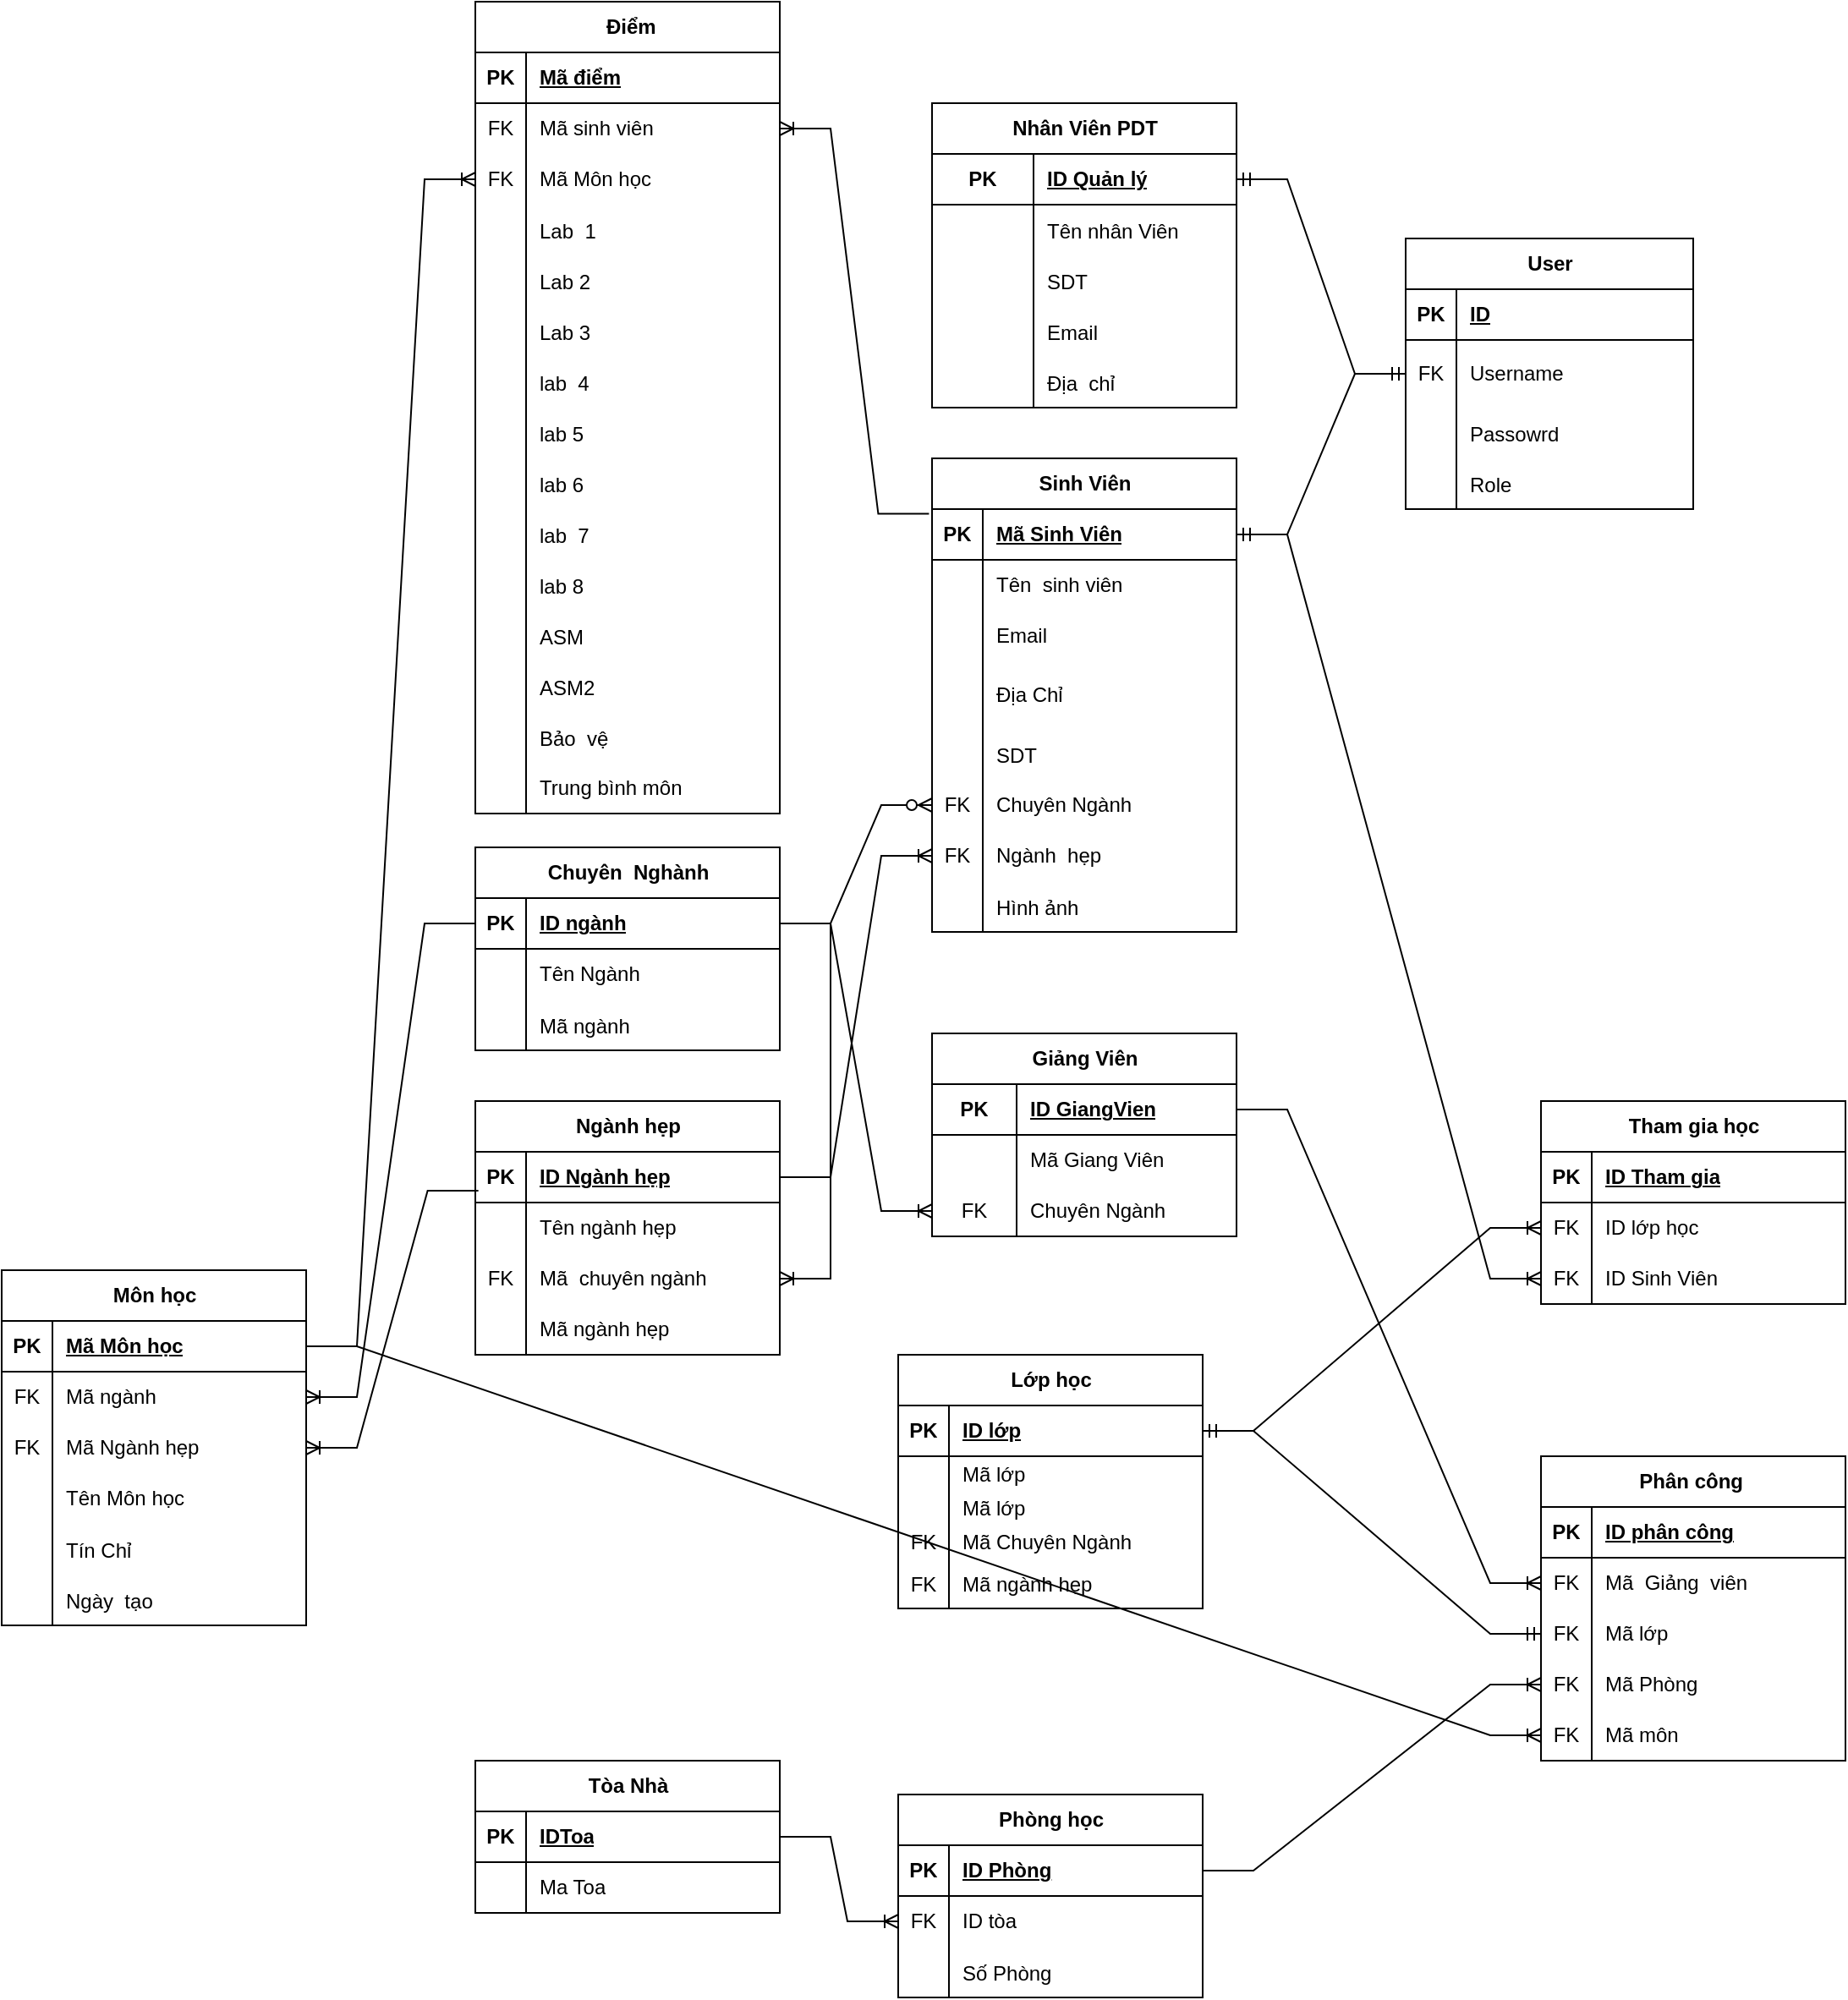 <mxfile version="21.6.3" type="device">
  <diagram name="Trang-1" id="D77-bmzvROdSx3ASUGpV">
    <mxGraphModel dx="2288" dy="1824" grid="1" gridSize="10" guides="1" tooltips="1" connect="1" arrows="1" fold="1" page="1" pageScale="1" pageWidth="827" pageHeight="1169" math="0" shadow="0">
      <root>
        <mxCell id="0" />
        <mxCell id="1" parent="0" />
        <mxCell id="2qDlR9_15j2qCxLIquda-1" value="Sinh Viên" style="shape=table;startSize=30;container=1;collapsible=1;childLayout=tableLayout;fixedRows=1;rowLines=0;fontStyle=1;align=center;resizeLast=1;html=1;" parent="1" vertex="1">
          <mxGeometry x="240" y="130" width="180" height="280" as="geometry" />
        </mxCell>
        <mxCell id="2qDlR9_15j2qCxLIquda-2" value="" style="shape=tableRow;horizontal=0;startSize=0;swimlaneHead=0;swimlaneBody=0;fillColor=none;collapsible=0;dropTarget=0;points=[[0,0.5],[1,0.5]];portConstraint=eastwest;top=0;left=0;right=0;bottom=1;" parent="2qDlR9_15j2qCxLIquda-1" vertex="1">
          <mxGeometry y="30" width="180" height="30" as="geometry" />
        </mxCell>
        <mxCell id="2qDlR9_15j2qCxLIquda-3" value="PK" style="shape=partialRectangle;connectable=0;fillColor=none;top=0;left=0;bottom=0;right=0;fontStyle=1;overflow=hidden;whiteSpace=wrap;html=1;" parent="2qDlR9_15j2qCxLIquda-2" vertex="1">
          <mxGeometry width="30" height="30" as="geometry">
            <mxRectangle width="30" height="30" as="alternateBounds" />
          </mxGeometry>
        </mxCell>
        <mxCell id="2qDlR9_15j2qCxLIquda-4" value="Mã Sinh Viên" style="shape=partialRectangle;connectable=0;fillColor=none;top=0;left=0;bottom=0;right=0;align=left;spacingLeft=6;fontStyle=5;overflow=hidden;whiteSpace=wrap;html=1;" parent="2qDlR9_15j2qCxLIquda-2" vertex="1">
          <mxGeometry x="30" width="150" height="30" as="geometry">
            <mxRectangle width="150" height="30" as="alternateBounds" />
          </mxGeometry>
        </mxCell>
        <mxCell id="2qDlR9_15j2qCxLIquda-5" value="" style="shape=tableRow;horizontal=0;startSize=0;swimlaneHead=0;swimlaneBody=0;fillColor=none;collapsible=0;dropTarget=0;points=[[0,0.5],[1,0.5]];portConstraint=eastwest;top=0;left=0;right=0;bottom=0;" parent="2qDlR9_15j2qCxLIquda-1" vertex="1">
          <mxGeometry y="60" width="180" height="30" as="geometry" />
        </mxCell>
        <mxCell id="2qDlR9_15j2qCxLIquda-6" value="" style="shape=partialRectangle;connectable=0;fillColor=none;top=0;left=0;bottom=0;right=0;editable=1;overflow=hidden;whiteSpace=wrap;html=1;" parent="2qDlR9_15j2qCxLIquda-5" vertex="1">
          <mxGeometry width="30" height="30" as="geometry">
            <mxRectangle width="30" height="30" as="alternateBounds" />
          </mxGeometry>
        </mxCell>
        <mxCell id="2qDlR9_15j2qCxLIquda-7" value="Tên&amp;nbsp; sinh viên" style="shape=partialRectangle;connectable=0;fillColor=none;top=0;left=0;bottom=0;right=0;align=left;spacingLeft=6;overflow=hidden;whiteSpace=wrap;html=1;" parent="2qDlR9_15j2qCxLIquda-5" vertex="1">
          <mxGeometry x="30" width="150" height="30" as="geometry">
            <mxRectangle width="150" height="30" as="alternateBounds" />
          </mxGeometry>
        </mxCell>
        <mxCell id="2qDlR9_15j2qCxLIquda-8" value="" style="shape=tableRow;horizontal=0;startSize=0;swimlaneHead=0;swimlaneBody=0;fillColor=none;collapsible=0;dropTarget=0;points=[[0,0.5],[1,0.5]];portConstraint=eastwest;top=0;left=0;right=0;bottom=0;" parent="2qDlR9_15j2qCxLIquda-1" vertex="1">
          <mxGeometry y="90" width="180" height="30" as="geometry" />
        </mxCell>
        <mxCell id="2qDlR9_15j2qCxLIquda-9" value="" style="shape=partialRectangle;connectable=0;fillColor=none;top=0;left=0;bottom=0;right=0;editable=1;overflow=hidden;whiteSpace=wrap;html=1;" parent="2qDlR9_15j2qCxLIquda-8" vertex="1">
          <mxGeometry width="30" height="30" as="geometry">
            <mxRectangle width="30" height="30" as="alternateBounds" />
          </mxGeometry>
        </mxCell>
        <mxCell id="2qDlR9_15j2qCxLIquda-10" value="Email" style="shape=partialRectangle;connectable=0;fillColor=none;top=0;left=0;bottom=0;right=0;align=left;spacingLeft=6;overflow=hidden;whiteSpace=wrap;html=1;" parent="2qDlR9_15j2qCxLIquda-8" vertex="1">
          <mxGeometry x="30" width="150" height="30" as="geometry">
            <mxRectangle width="150" height="30" as="alternateBounds" />
          </mxGeometry>
        </mxCell>
        <mxCell id="2qDlR9_15j2qCxLIquda-11" value="" style="shape=tableRow;horizontal=0;startSize=0;swimlaneHead=0;swimlaneBody=0;fillColor=none;collapsible=0;dropTarget=0;points=[[0,0.5],[1,0.5]];portConstraint=eastwest;top=0;left=0;right=0;bottom=0;" parent="2qDlR9_15j2qCxLIquda-1" vertex="1">
          <mxGeometry y="120" width="180" height="40" as="geometry" />
        </mxCell>
        <mxCell id="2qDlR9_15j2qCxLIquda-12" value="" style="shape=partialRectangle;connectable=0;fillColor=none;top=0;left=0;bottom=0;right=0;editable=1;overflow=hidden;whiteSpace=wrap;html=1;" parent="2qDlR9_15j2qCxLIquda-11" vertex="1">
          <mxGeometry width="30" height="40" as="geometry">
            <mxRectangle width="30" height="40" as="alternateBounds" />
          </mxGeometry>
        </mxCell>
        <mxCell id="2qDlR9_15j2qCxLIquda-13" value="Địa Chỉ" style="shape=partialRectangle;connectable=0;fillColor=none;top=0;left=0;bottom=0;right=0;align=left;spacingLeft=6;overflow=hidden;whiteSpace=wrap;html=1;" parent="2qDlR9_15j2qCxLIquda-11" vertex="1">
          <mxGeometry x="30" width="150" height="40" as="geometry">
            <mxRectangle width="150" height="40" as="alternateBounds" />
          </mxGeometry>
        </mxCell>
        <mxCell id="2qDlR9_15j2qCxLIquda-58" value="" style="shape=tableRow;horizontal=0;startSize=0;swimlaneHead=0;swimlaneBody=0;fillColor=none;collapsible=0;dropTarget=0;points=[[0,0.5],[1,0.5]];portConstraint=eastwest;top=0;left=0;right=0;bottom=0;" parent="2qDlR9_15j2qCxLIquda-1" vertex="1">
          <mxGeometry y="160" width="180" height="30" as="geometry" />
        </mxCell>
        <mxCell id="2qDlR9_15j2qCxLIquda-59" value="" style="shape=partialRectangle;connectable=0;fillColor=none;top=0;left=0;bottom=0;right=0;editable=1;overflow=hidden;" parent="2qDlR9_15j2qCxLIquda-58" vertex="1">
          <mxGeometry width="30" height="30" as="geometry">
            <mxRectangle width="30" height="30" as="alternateBounds" />
          </mxGeometry>
        </mxCell>
        <mxCell id="2qDlR9_15j2qCxLIquda-60" value="SDT" style="shape=partialRectangle;connectable=0;fillColor=none;top=0;left=0;bottom=0;right=0;align=left;spacingLeft=6;overflow=hidden;" parent="2qDlR9_15j2qCxLIquda-58" vertex="1">
          <mxGeometry x="30" width="150" height="30" as="geometry">
            <mxRectangle width="150" height="30" as="alternateBounds" />
          </mxGeometry>
        </mxCell>
        <mxCell id="2qDlR9_15j2qCxLIquda-64" value="" style="shape=tableRow;horizontal=0;startSize=0;swimlaneHead=0;swimlaneBody=0;fillColor=none;collapsible=0;dropTarget=0;points=[[0,0.5],[1,0.5]];portConstraint=eastwest;top=0;left=0;right=0;bottom=0;" parent="2qDlR9_15j2qCxLIquda-1" vertex="1">
          <mxGeometry y="190" width="180" height="30" as="geometry" />
        </mxCell>
        <mxCell id="2qDlR9_15j2qCxLIquda-65" value="FK" style="shape=partialRectangle;connectable=0;fillColor=none;top=0;left=0;bottom=0;right=0;fontStyle=0;overflow=hidden;whiteSpace=wrap;html=1;" parent="2qDlR9_15j2qCxLIquda-64" vertex="1">
          <mxGeometry width="30" height="30" as="geometry">
            <mxRectangle width="30" height="30" as="alternateBounds" />
          </mxGeometry>
        </mxCell>
        <mxCell id="2qDlR9_15j2qCxLIquda-66" value="Chuyên Ngành" style="shape=partialRectangle;connectable=0;fillColor=none;top=0;left=0;bottom=0;right=0;align=left;spacingLeft=6;fontStyle=0;overflow=hidden;whiteSpace=wrap;html=1;" parent="2qDlR9_15j2qCxLIquda-64" vertex="1">
          <mxGeometry x="30" width="150" height="30" as="geometry">
            <mxRectangle width="150" height="30" as="alternateBounds" />
          </mxGeometry>
        </mxCell>
        <mxCell id="2qDlR9_15j2qCxLIquda-67" value="" style="shape=tableRow;horizontal=0;startSize=0;swimlaneHead=0;swimlaneBody=0;fillColor=none;collapsible=0;dropTarget=0;points=[[0,0.5],[1,0.5]];portConstraint=eastwest;top=0;left=0;right=0;bottom=0;" parent="2qDlR9_15j2qCxLIquda-1" vertex="1">
          <mxGeometry y="220" width="180" height="30" as="geometry" />
        </mxCell>
        <mxCell id="2qDlR9_15j2qCxLIquda-68" value="FK" style="shape=partialRectangle;connectable=0;fillColor=none;top=0;left=0;bottom=0;right=0;fontStyle=0;overflow=hidden;whiteSpace=wrap;html=1;" parent="2qDlR9_15j2qCxLIquda-67" vertex="1">
          <mxGeometry width="30" height="30" as="geometry">
            <mxRectangle width="30" height="30" as="alternateBounds" />
          </mxGeometry>
        </mxCell>
        <mxCell id="2qDlR9_15j2qCxLIquda-69" value="Ngành&amp;nbsp; hẹp" style="shape=partialRectangle;connectable=0;fillColor=none;top=0;left=0;bottom=0;right=0;align=left;spacingLeft=6;fontStyle=0;overflow=hidden;whiteSpace=wrap;html=1;" parent="2qDlR9_15j2qCxLIquda-67" vertex="1">
          <mxGeometry x="30" width="150" height="30" as="geometry">
            <mxRectangle width="150" height="30" as="alternateBounds" />
          </mxGeometry>
        </mxCell>
        <mxCell id="2qDlR9_15j2qCxLIquda-343" value="" style="shape=tableRow;horizontal=0;startSize=0;swimlaneHead=0;swimlaneBody=0;fillColor=none;collapsible=0;dropTarget=0;points=[[0,0.5],[1,0.5]];portConstraint=eastwest;top=0;left=0;right=0;bottom=0;" parent="2qDlR9_15j2qCxLIquda-1" vertex="1">
          <mxGeometry y="250" width="180" height="30" as="geometry" />
        </mxCell>
        <mxCell id="2qDlR9_15j2qCxLIquda-344" value="" style="shape=partialRectangle;connectable=0;fillColor=none;top=0;left=0;bottom=0;right=0;editable=1;overflow=hidden;" parent="2qDlR9_15j2qCxLIquda-343" vertex="1">
          <mxGeometry width="30" height="30" as="geometry">
            <mxRectangle width="30" height="30" as="alternateBounds" />
          </mxGeometry>
        </mxCell>
        <mxCell id="2qDlR9_15j2qCxLIquda-345" value="Hình ảnh" style="shape=partialRectangle;connectable=0;fillColor=none;top=0;left=0;bottom=0;right=0;align=left;spacingLeft=6;overflow=hidden;" parent="2qDlR9_15j2qCxLIquda-343" vertex="1">
          <mxGeometry x="30" width="150" height="30" as="geometry">
            <mxRectangle width="150" height="30" as="alternateBounds" />
          </mxGeometry>
        </mxCell>
        <mxCell id="2qDlR9_15j2qCxLIquda-27" value="Chuyên&amp;nbsp; Nghành" style="shape=table;startSize=30;container=1;collapsible=1;childLayout=tableLayout;fixedRows=1;rowLines=0;fontStyle=1;align=center;resizeLast=1;html=1;" parent="1" vertex="1">
          <mxGeometry x="-30" y="360" width="180" height="120" as="geometry" />
        </mxCell>
        <mxCell id="2qDlR9_15j2qCxLIquda-28" value="" style="shape=tableRow;horizontal=0;startSize=0;swimlaneHead=0;swimlaneBody=0;fillColor=none;collapsible=0;dropTarget=0;points=[[0,0.5],[1,0.5]];portConstraint=eastwest;top=0;left=0;right=0;bottom=1;" parent="2qDlR9_15j2qCxLIquda-27" vertex="1">
          <mxGeometry y="30" width="180" height="30" as="geometry" />
        </mxCell>
        <mxCell id="2qDlR9_15j2qCxLIquda-29" value="PK" style="shape=partialRectangle;connectable=0;fillColor=none;top=0;left=0;bottom=0;right=0;fontStyle=1;overflow=hidden;whiteSpace=wrap;html=1;" parent="2qDlR9_15j2qCxLIquda-28" vertex="1">
          <mxGeometry width="30" height="30" as="geometry">
            <mxRectangle width="30" height="30" as="alternateBounds" />
          </mxGeometry>
        </mxCell>
        <mxCell id="2qDlR9_15j2qCxLIquda-30" value="ID ngành" style="shape=partialRectangle;connectable=0;fillColor=none;top=0;left=0;bottom=0;right=0;align=left;spacingLeft=6;fontStyle=5;overflow=hidden;whiteSpace=wrap;html=1;" parent="2qDlR9_15j2qCxLIquda-28" vertex="1">
          <mxGeometry x="30" width="150" height="30" as="geometry">
            <mxRectangle width="150" height="30" as="alternateBounds" />
          </mxGeometry>
        </mxCell>
        <mxCell id="2qDlR9_15j2qCxLIquda-31" value="" style="shape=tableRow;horizontal=0;startSize=0;swimlaneHead=0;swimlaneBody=0;fillColor=none;collapsible=0;dropTarget=0;points=[[0,0.5],[1,0.5]];portConstraint=eastwest;top=0;left=0;right=0;bottom=0;" parent="2qDlR9_15j2qCxLIquda-27" vertex="1">
          <mxGeometry y="60" width="180" height="30" as="geometry" />
        </mxCell>
        <mxCell id="2qDlR9_15j2qCxLIquda-32" value="" style="shape=partialRectangle;connectable=0;fillColor=none;top=0;left=0;bottom=0;right=0;editable=1;overflow=hidden;whiteSpace=wrap;html=1;" parent="2qDlR9_15j2qCxLIquda-31" vertex="1">
          <mxGeometry width="30" height="30" as="geometry">
            <mxRectangle width="30" height="30" as="alternateBounds" />
          </mxGeometry>
        </mxCell>
        <mxCell id="2qDlR9_15j2qCxLIquda-33" value="Tên Ngành" style="shape=partialRectangle;connectable=0;fillColor=none;top=0;left=0;bottom=0;right=0;align=left;spacingLeft=6;overflow=hidden;whiteSpace=wrap;html=1;" parent="2qDlR9_15j2qCxLIquda-31" vertex="1">
          <mxGeometry x="30" width="150" height="30" as="geometry">
            <mxRectangle width="150" height="30" as="alternateBounds" />
          </mxGeometry>
        </mxCell>
        <mxCell id="2qDlR9_15j2qCxLIquda-350" value="" style="shape=tableRow;horizontal=0;startSize=0;swimlaneHead=0;swimlaneBody=0;fillColor=none;collapsible=0;dropTarget=0;points=[[0,0.5],[1,0.5]];portConstraint=eastwest;top=0;left=0;right=0;bottom=0;" parent="2qDlR9_15j2qCxLIquda-27" vertex="1">
          <mxGeometry y="90" width="180" height="30" as="geometry" />
        </mxCell>
        <mxCell id="2qDlR9_15j2qCxLIquda-351" value="" style="shape=partialRectangle;connectable=0;fillColor=none;top=0;left=0;bottom=0;right=0;editable=1;overflow=hidden;" parent="2qDlR9_15j2qCxLIquda-350" vertex="1">
          <mxGeometry width="30" height="30" as="geometry">
            <mxRectangle width="30" height="30" as="alternateBounds" />
          </mxGeometry>
        </mxCell>
        <mxCell id="2qDlR9_15j2qCxLIquda-352" value="Mã ngành" style="shape=partialRectangle;connectable=0;fillColor=none;top=0;left=0;bottom=0;right=0;align=left;spacingLeft=6;overflow=hidden;" parent="2qDlR9_15j2qCxLIquda-350" vertex="1">
          <mxGeometry x="30" width="150" height="30" as="geometry">
            <mxRectangle width="150" height="30" as="alternateBounds" />
          </mxGeometry>
        </mxCell>
        <mxCell id="2qDlR9_15j2qCxLIquda-40" value="Ngành hẹp" style="shape=table;startSize=30;container=1;collapsible=1;childLayout=tableLayout;fixedRows=1;rowLines=0;fontStyle=1;align=center;resizeLast=1;html=1;" parent="1" vertex="1">
          <mxGeometry x="-30" y="510" width="180" height="150" as="geometry">
            <mxRectangle x="-30" y="520" width="100" height="30" as="alternateBounds" />
          </mxGeometry>
        </mxCell>
        <mxCell id="2qDlR9_15j2qCxLIquda-41" value="" style="shape=tableRow;horizontal=0;startSize=0;swimlaneHead=0;swimlaneBody=0;fillColor=none;collapsible=0;dropTarget=0;points=[[0,0.5],[1,0.5]];portConstraint=eastwest;top=0;left=0;right=0;bottom=1;" parent="2qDlR9_15j2qCxLIquda-40" vertex="1">
          <mxGeometry y="30" width="180" height="30" as="geometry" />
        </mxCell>
        <mxCell id="2qDlR9_15j2qCxLIquda-42" value="PK" style="shape=partialRectangle;connectable=0;fillColor=none;top=0;left=0;bottom=0;right=0;fontStyle=1;overflow=hidden;whiteSpace=wrap;html=1;" parent="2qDlR9_15j2qCxLIquda-41" vertex="1">
          <mxGeometry width="30" height="30" as="geometry">
            <mxRectangle width="30" height="30" as="alternateBounds" />
          </mxGeometry>
        </mxCell>
        <mxCell id="2qDlR9_15j2qCxLIquda-43" value="ID Ngành hẹp" style="shape=partialRectangle;connectable=0;fillColor=none;top=0;left=0;bottom=0;right=0;align=left;spacingLeft=6;fontStyle=5;overflow=hidden;whiteSpace=wrap;html=1;" parent="2qDlR9_15j2qCxLIquda-41" vertex="1">
          <mxGeometry x="30" width="150" height="30" as="geometry">
            <mxRectangle width="150" height="30" as="alternateBounds" />
          </mxGeometry>
        </mxCell>
        <mxCell id="2qDlR9_15j2qCxLIquda-44" value="" style="shape=tableRow;horizontal=0;startSize=0;swimlaneHead=0;swimlaneBody=0;fillColor=none;collapsible=0;dropTarget=0;points=[[0,0.5],[1,0.5]];portConstraint=eastwest;top=0;left=0;right=0;bottom=0;" parent="2qDlR9_15j2qCxLIquda-40" vertex="1">
          <mxGeometry y="60" width="180" height="30" as="geometry" />
        </mxCell>
        <mxCell id="2qDlR9_15j2qCxLIquda-45" value="" style="shape=partialRectangle;connectable=0;fillColor=none;top=0;left=0;bottom=0;right=0;editable=1;overflow=hidden;whiteSpace=wrap;html=1;" parent="2qDlR9_15j2qCxLIquda-44" vertex="1">
          <mxGeometry width="30" height="30" as="geometry">
            <mxRectangle width="30" height="30" as="alternateBounds" />
          </mxGeometry>
        </mxCell>
        <mxCell id="2qDlR9_15j2qCxLIquda-46" value="Tên ngành hẹp" style="shape=partialRectangle;connectable=0;fillColor=none;top=0;left=0;bottom=0;right=0;align=left;spacingLeft=6;overflow=hidden;whiteSpace=wrap;html=1;" parent="2qDlR9_15j2qCxLIquda-44" vertex="1">
          <mxGeometry x="30" width="150" height="30" as="geometry">
            <mxRectangle width="150" height="30" as="alternateBounds" />
          </mxGeometry>
        </mxCell>
        <mxCell id="2qDlR9_15j2qCxLIquda-54" value="" style="shape=tableRow;horizontal=0;startSize=0;swimlaneHead=0;swimlaneBody=0;fillColor=none;collapsible=0;dropTarget=0;points=[[0,0.5],[1,0.5]];portConstraint=eastwest;top=0;left=0;right=0;bottom=0;" parent="2qDlR9_15j2qCxLIquda-40" vertex="1">
          <mxGeometry y="90" width="180" height="30" as="geometry" />
        </mxCell>
        <mxCell id="2qDlR9_15j2qCxLIquda-55" value="FK" style="shape=partialRectangle;connectable=0;fillColor=none;top=0;left=0;bottom=0;right=0;fontStyle=0;overflow=hidden;whiteSpace=wrap;html=1;" parent="2qDlR9_15j2qCxLIquda-54" vertex="1">
          <mxGeometry width="30" height="30" as="geometry">
            <mxRectangle width="30" height="30" as="alternateBounds" />
          </mxGeometry>
        </mxCell>
        <mxCell id="2qDlR9_15j2qCxLIquda-56" value="Mã&amp;nbsp; chuyên ngành" style="shape=partialRectangle;connectable=0;fillColor=none;top=0;left=0;bottom=0;right=0;align=left;spacingLeft=6;fontStyle=0;overflow=hidden;whiteSpace=wrap;html=1;" parent="2qDlR9_15j2qCxLIquda-54" vertex="1">
          <mxGeometry x="30" width="150" height="30" as="geometry">
            <mxRectangle width="150" height="30" as="alternateBounds" />
          </mxGeometry>
        </mxCell>
        <mxCell id="2qDlR9_15j2qCxLIquda-353" value="" style="shape=tableRow;horizontal=0;startSize=0;swimlaneHead=0;swimlaneBody=0;fillColor=none;collapsible=0;dropTarget=0;points=[[0,0.5],[1,0.5]];portConstraint=eastwest;top=0;left=0;right=0;bottom=0;" parent="2qDlR9_15j2qCxLIquda-40" vertex="1">
          <mxGeometry y="120" width="180" height="30" as="geometry" />
        </mxCell>
        <mxCell id="2qDlR9_15j2qCxLIquda-354" value="" style="shape=partialRectangle;connectable=0;fillColor=none;top=0;left=0;bottom=0;right=0;fontStyle=0;overflow=hidden;whiteSpace=wrap;html=1;" parent="2qDlR9_15j2qCxLIquda-353" vertex="1">
          <mxGeometry width="30" height="30" as="geometry">
            <mxRectangle width="30" height="30" as="alternateBounds" />
          </mxGeometry>
        </mxCell>
        <mxCell id="2qDlR9_15j2qCxLIquda-355" value="Mã ngành hẹp" style="shape=partialRectangle;connectable=0;fillColor=none;top=0;left=0;bottom=0;right=0;align=left;spacingLeft=6;fontStyle=0;overflow=hidden;whiteSpace=wrap;html=1;" parent="2qDlR9_15j2qCxLIquda-353" vertex="1">
          <mxGeometry x="30" width="150" height="30" as="geometry">
            <mxRectangle width="150" height="30" as="alternateBounds" />
          </mxGeometry>
        </mxCell>
        <mxCell id="2qDlR9_15j2qCxLIquda-57" value="" style="edgeStyle=entityRelationEdgeStyle;fontSize=12;html=1;endArrow=ERoneToMany;rounded=0;" parent="1" source="2qDlR9_15j2qCxLIquda-28" target="2qDlR9_15j2qCxLIquda-54" edge="1">
          <mxGeometry width="100" height="100" relative="1" as="geometry">
            <mxPoint x="-50" y="380" as="sourcePoint" />
            <mxPoint x="-60" y="230" as="targetPoint" />
          </mxGeometry>
        </mxCell>
        <mxCell id="2qDlR9_15j2qCxLIquda-70" value="" style="edgeStyle=entityRelationEdgeStyle;fontSize=12;html=1;endArrow=ERzeroToMany;endFill=1;rounded=0;exitX=1;exitY=0.5;exitDx=0;exitDy=0;entryX=0;entryY=0.5;entryDx=0;entryDy=0;" parent="1" source="2qDlR9_15j2qCxLIquda-28" target="2qDlR9_15j2qCxLIquda-64" edge="1">
          <mxGeometry width="100" height="100" relative="1" as="geometry">
            <mxPoint x="210" y="440" as="sourcePoint" />
            <mxPoint x="310" y="340" as="targetPoint" />
          </mxGeometry>
        </mxCell>
        <mxCell id="2qDlR9_15j2qCxLIquda-71" value="" style="edgeStyle=entityRelationEdgeStyle;fontSize=12;html=1;endArrow=ERoneToMany;rounded=0;exitX=1;exitY=0.5;exitDx=0;exitDy=0;entryX=0;entryY=0.5;entryDx=0;entryDy=0;" parent="1" source="2qDlR9_15j2qCxLIquda-41" target="2qDlR9_15j2qCxLIquda-67" edge="1">
          <mxGeometry width="100" height="100" relative="1" as="geometry">
            <mxPoint x="220" y="650" as="sourcePoint" />
            <mxPoint x="320" y="550" as="targetPoint" />
          </mxGeometry>
        </mxCell>
        <mxCell id="2qDlR9_15j2qCxLIquda-72" value="Giảng Viên" style="shape=table;startSize=30;container=1;collapsible=1;childLayout=tableLayout;fixedRows=1;rowLines=0;fontStyle=1;align=center;resizeLast=1;html=1;" parent="1" vertex="1">
          <mxGeometry x="240" y="470" width="180" height="120" as="geometry" />
        </mxCell>
        <mxCell id="2qDlR9_15j2qCxLIquda-73" value="" style="shape=tableRow;horizontal=0;startSize=0;swimlaneHead=0;swimlaneBody=0;fillColor=none;collapsible=0;dropTarget=0;points=[[0,0.5],[1,0.5]];portConstraint=eastwest;top=0;left=0;right=0;bottom=1;" parent="2qDlR9_15j2qCxLIquda-72" vertex="1">
          <mxGeometry y="30" width="180" height="30" as="geometry" />
        </mxCell>
        <mxCell id="2qDlR9_15j2qCxLIquda-74" value="PK" style="shape=partialRectangle;connectable=0;fillColor=none;top=0;left=0;bottom=0;right=0;fontStyle=1;overflow=hidden;whiteSpace=wrap;html=1;" parent="2qDlR9_15j2qCxLIquda-73" vertex="1">
          <mxGeometry width="50" height="30" as="geometry">
            <mxRectangle width="50" height="30" as="alternateBounds" />
          </mxGeometry>
        </mxCell>
        <mxCell id="2qDlR9_15j2qCxLIquda-75" value="ID GiangVien" style="shape=partialRectangle;connectable=0;fillColor=none;top=0;left=0;bottom=0;right=0;align=left;spacingLeft=6;fontStyle=5;overflow=hidden;whiteSpace=wrap;html=1;" parent="2qDlR9_15j2qCxLIquda-73" vertex="1">
          <mxGeometry x="50" width="130" height="30" as="geometry">
            <mxRectangle width="130" height="30" as="alternateBounds" />
          </mxGeometry>
        </mxCell>
        <mxCell id="2qDlR9_15j2qCxLIquda-434" value="" style="shape=tableRow;horizontal=0;startSize=0;swimlaneHead=0;swimlaneBody=0;fillColor=none;collapsible=0;dropTarget=0;points=[[0,0.5],[1,0.5]];portConstraint=eastwest;top=0;left=0;right=0;bottom=0;" parent="2qDlR9_15j2qCxLIquda-72" vertex="1">
          <mxGeometry y="60" width="180" height="30" as="geometry" />
        </mxCell>
        <mxCell id="2qDlR9_15j2qCxLIquda-435" value="" style="shape=partialRectangle;connectable=0;fillColor=none;top=0;left=0;bottom=0;right=0;fontStyle=0;overflow=hidden;whiteSpace=wrap;html=1;" parent="2qDlR9_15j2qCxLIquda-434" vertex="1">
          <mxGeometry width="50" height="30" as="geometry">
            <mxRectangle width="50" height="30" as="alternateBounds" />
          </mxGeometry>
        </mxCell>
        <mxCell id="2qDlR9_15j2qCxLIquda-436" value="Mã Giang Viên" style="shape=partialRectangle;connectable=0;fillColor=none;top=0;left=0;bottom=0;right=0;align=left;spacingLeft=6;fontStyle=0;overflow=hidden;whiteSpace=wrap;html=1;" parent="2qDlR9_15j2qCxLIquda-434" vertex="1">
          <mxGeometry x="50" width="130" height="30" as="geometry">
            <mxRectangle width="130" height="30" as="alternateBounds" />
          </mxGeometry>
        </mxCell>
        <mxCell id="2qDlR9_15j2qCxLIquda-88" value="" style="shape=tableRow;horizontal=0;startSize=0;swimlaneHead=0;swimlaneBody=0;fillColor=none;collapsible=0;dropTarget=0;points=[[0,0.5],[1,0.5]];portConstraint=eastwest;top=0;left=0;right=0;bottom=0;" parent="2qDlR9_15j2qCxLIquda-72" vertex="1">
          <mxGeometry y="90" width="180" height="30" as="geometry" />
        </mxCell>
        <mxCell id="2qDlR9_15j2qCxLIquda-89" value="FK" style="shape=partialRectangle;connectable=0;fillColor=none;top=0;left=0;bottom=0;right=0;fontStyle=0;overflow=hidden;whiteSpace=wrap;html=1;" parent="2qDlR9_15j2qCxLIquda-88" vertex="1">
          <mxGeometry width="50" height="30" as="geometry">
            <mxRectangle width="50" height="30" as="alternateBounds" />
          </mxGeometry>
        </mxCell>
        <mxCell id="2qDlR9_15j2qCxLIquda-90" value="Chuyên Ngành" style="shape=partialRectangle;connectable=0;fillColor=none;top=0;left=0;bottom=0;right=0;align=left;spacingLeft=6;fontStyle=0;overflow=hidden;whiteSpace=wrap;html=1;" parent="2qDlR9_15j2qCxLIquda-88" vertex="1">
          <mxGeometry x="50" width="130" height="30" as="geometry">
            <mxRectangle width="130" height="30" as="alternateBounds" />
          </mxGeometry>
        </mxCell>
        <mxCell id="2qDlR9_15j2qCxLIquda-91" value="" style="edgeStyle=entityRelationEdgeStyle;fontSize=12;html=1;endArrow=ERoneToMany;rounded=0;exitX=1;exitY=0.5;exitDx=0;exitDy=0;entryX=0;entryY=0.5;entryDx=0;entryDy=0;" parent="1" source="2qDlR9_15j2qCxLIquda-28" target="2qDlR9_15j2qCxLIquda-88" edge="1">
          <mxGeometry width="100" height="100" relative="1" as="geometry">
            <mxPoint x="150" y="750" as="sourcePoint" />
            <mxPoint x="250" y="650" as="targetPoint" />
          </mxGeometry>
        </mxCell>
        <mxCell id="2qDlR9_15j2qCxLIquda-105" value="&amp;nbsp;Điểm" style="shape=table;startSize=30;container=1;collapsible=1;childLayout=tableLayout;fixedRows=1;rowLines=0;fontStyle=1;align=center;resizeLast=1;html=1;" parent="1" vertex="1">
          <mxGeometry x="-30" y="-140" width="180" height="480" as="geometry" />
        </mxCell>
        <mxCell id="2qDlR9_15j2qCxLIquda-106" value="" style="shape=tableRow;horizontal=0;startSize=0;swimlaneHead=0;swimlaneBody=0;fillColor=none;collapsible=0;dropTarget=0;points=[[0,0.5],[1,0.5]];portConstraint=eastwest;top=0;left=0;right=0;bottom=1;" parent="2qDlR9_15j2qCxLIquda-105" vertex="1">
          <mxGeometry y="30" width="180" height="30" as="geometry" />
        </mxCell>
        <mxCell id="2qDlR9_15j2qCxLIquda-107" value="PK" style="shape=partialRectangle;connectable=0;fillColor=none;top=0;left=0;bottom=0;right=0;fontStyle=1;overflow=hidden;whiteSpace=wrap;html=1;" parent="2qDlR9_15j2qCxLIquda-106" vertex="1">
          <mxGeometry width="30" height="30" as="geometry">
            <mxRectangle width="30" height="30" as="alternateBounds" />
          </mxGeometry>
        </mxCell>
        <mxCell id="2qDlR9_15j2qCxLIquda-108" value="Mã điểm" style="shape=partialRectangle;connectable=0;fillColor=none;top=0;left=0;bottom=0;right=0;align=left;spacingLeft=6;fontStyle=5;overflow=hidden;whiteSpace=wrap;html=1;" parent="2qDlR9_15j2qCxLIquda-106" vertex="1">
          <mxGeometry x="30" width="150" height="30" as="geometry">
            <mxRectangle width="150" height="30" as="alternateBounds" />
          </mxGeometry>
        </mxCell>
        <mxCell id="2qDlR9_15j2qCxLIquda-118" value="" style="shape=tableRow;horizontal=0;startSize=0;swimlaneHead=0;swimlaneBody=0;fillColor=none;collapsible=0;dropTarget=0;points=[[0,0.5],[1,0.5]];portConstraint=eastwest;top=0;left=0;right=0;bottom=0;" parent="2qDlR9_15j2qCxLIquda-105" vertex="1">
          <mxGeometry y="60" width="180" height="30" as="geometry" />
        </mxCell>
        <mxCell id="2qDlR9_15j2qCxLIquda-119" value="FK" style="shape=partialRectangle;connectable=0;fillColor=none;top=0;left=0;bottom=0;right=0;fontStyle=0;overflow=hidden;whiteSpace=wrap;html=1;" parent="2qDlR9_15j2qCxLIquda-118" vertex="1">
          <mxGeometry width="30" height="30" as="geometry">
            <mxRectangle width="30" height="30" as="alternateBounds" />
          </mxGeometry>
        </mxCell>
        <mxCell id="2qDlR9_15j2qCxLIquda-120" value="Mã sinh viên" style="shape=partialRectangle;connectable=0;fillColor=none;top=0;left=0;bottom=0;right=0;align=left;spacingLeft=6;fontStyle=0;overflow=hidden;whiteSpace=wrap;html=1;" parent="2qDlR9_15j2qCxLIquda-118" vertex="1">
          <mxGeometry x="30" width="150" height="30" as="geometry">
            <mxRectangle width="150" height="30" as="alternateBounds" />
          </mxGeometry>
        </mxCell>
        <mxCell id="2qDlR9_15j2qCxLIquda-121" value="" style="shape=tableRow;horizontal=0;startSize=0;swimlaneHead=0;swimlaneBody=0;fillColor=none;collapsible=0;dropTarget=0;points=[[0,0.5],[1,0.5]];portConstraint=eastwest;top=0;left=0;right=0;bottom=0;" parent="2qDlR9_15j2qCxLIquda-105" vertex="1">
          <mxGeometry y="90" width="180" height="30" as="geometry" />
        </mxCell>
        <mxCell id="2qDlR9_15j2qCxLIquda-122" value="FK" style="shape=partialRectangle;connectable=0;fillColor=none;top=0;left=0;bottom=0;right=0;fontStyle=0;overflow=hidden;whiteSpace=wrap;html=1;" parent="2qDlR9_15j2qCxLIquda-121" vertex="1">
          <mxGeometry width="30" height="30" as="geometry">
            <mxRectangle width="30" height="30" as="alternateBounds" />
          </mxGeometry>
        </mxCell>
        <mxCell id="2qDlR9_15j2qCxLIquda-123" value="Mã Môn học" style="shape=partialRectangle;connectable=0;fillColor=none;top=0;left=0;bottom=0;right=0;align=left;spacingLeft=6;fontStyle=0;overflow=hidden;whiteSpace=wrap;html=1;" parent="2qDlR9_15j2qCxLIquda-121" vertex="1">
          <mxGeometry x="30" width="150" height="30" as="geometry">
            <mxRectangle width="150" height="30" as="alternateBounds" />
          </mxGeometry>
        </mxCell>
        <mxCell id="2qDlR9_15j2qCxLIquda-198" value="" style="shape=tableRow;horizontal=0;startSize=0;swimlaneHead=0;swimlaneBody=0;fillColor=none;collapsible=0;dropTarget=0;points=[[0,0.5],[1,0.5]];portConstraint=eastwest;top=0;left=0;right=0;bottom=0;" parent="2qDlR9_15j2qCxLIquda-105" vertex="1">
          <mxGeometry y="120" width="180" height="30" as="geometry" />
        </mxCell>
        <mxCell id="2qDlR9_15j2qCxLIquda-199" value="" style="shape=partialRectangle;connectable=0;fillColor=none;top=0;left=0;bottom=0;right=0;editable=1;overflow=hidden;" parent="2qDlR9_15j2qCxLIquda-198" vertex="1">
          <mxGeometry width="30" height="30" as="geometry">
            <mxRectangle width="30" height="30" as="alternateBounds" />
          </mxGeometry>
        </mxCell>
        <mxCell id="2qDlR9_15j2qCxLIquda-200" value="Lab  1" style="shape=partialRectangle;connectable=0;fillColor=none;top=0;left=0;bottom=0;right=0;align=left;spacingLeft=6;overflow=hidden;" parent="2qDlR9_15j2qCxLIquda-198" vertex="1">
          <mxGeometry x="30" width="150" height="30" as="geometry">
            <mxRectangle width="150" height="30" as="alternateBounds" />
          </mxGeometry>
        </mxCell>
        <mxCell id="2qDlR9_15j2qCxLIquda-205" value="" style="shape=tableRow;horizontal=0;startSize=0;swimlaneHead=0;swimlaneBody=0;fillColor=none;collapsible=0;dropTarget=0;points=[[0,0.5],[1,0.5]];portConstraint=eastwest;top=0;left=0;right=0;bottom=0;" parent="2qDlR9_15j2qCxLIquda-105" vertex="1">
          <mxGeometry y="150" width="180" height="30" as="geometry" />
        </mxCell>
        <mxCell id="2qDlR9_15j2qCxLIquda-206" value="" style="shape=partialRectangle;connectable=0;fillColor=none;top=0;left=0;bottom=0;right=0;editable=1;overflow=hidden;" parent="2qDlR9_15j2qCxLIquda-205" vertex="1">
          <mxGeometry width="30" height="30" as="geometry">
            <mxRectangle width="30" height="30" as="alternateBounds" />
          </mxGeometry>
        </mxCell>
        <mxCell id="2qDlR9_15j2qCxLIquda-207" value="Lab 2" style="shape=partialRectangle;connectable=0;fillColor=none;top=0;left=0;bottom=0;right=0;align=left;spacingLeft=6;overflow=hidden;" parent="2qDlR9_15j2qCxLIquda-205" vertex="1">
          <mxGeometry x="30" width="150" height="30" as="geometry">
            <mxRectangle width="150" height="30" as="alternateBounds" />
          </mxGeometry>
        </mxCell>
        <mxCell id="2qDlR9_15j2qCxLIquda-211" value="" style="shape=tableRow;horizontal=0;startSize=0;swimlaneHead=0;swimlaneBody=0;fillColor=none;collapsible=0;dropTarget=0;points=[[0,0.5],[1,0.5]];portConstraint=eastwest;top=0;left=0;right=0;bottom=0;" parent="2qDlR9_15j2qCxLIquda-105" vertex="1">
          <mxGeometry y="180" width="180" height="30" as="geometry" />
        </mxCell>
        <mxCell id="2qDlR9_15j2qCxLIquda-212" value="" style="shape=partialRectangle;connectable=0;fillColor=none;top=0;left=0;bottom=0;right=0;editable=1;overflow=hidden;" parent="2qDlR9_15j2qCxLIquda-211" vertex="1">
          <mxGeometry width="30" height="30" as="geometry">
            <mxRectangle width="30" height="30" as="alternateBounds" />
          </mxGeometry>
        </mxCell>
        <mxCell id="2qDlR9_15j2qCxLIquda-213" value="Lab 3" style="shape=partialRectangle;connectable=0;fillColor=none;top=0;left=0;bottom=0;right=0;align=left;spacingLeft=6;overflow=hidden;" parent="2qDlR9_15j2qCxLIquda-211" vertex="1">
          <mxGeometry x="30" width="150" height="30" as="geometry">
            <mxRectangle width="150" height="30" as="alternateBounds" />
          </mxGeometry>
        </mxCell>
        <mxCell id="2qDlR9_15j2qCxLIquda-232" value="" style="shape=tableRow;horizontal=0;startSize=0;swimlaneHead=0;swimlaneBody=0;fillColor=none;collapsible=0;dropTarget=0;points=[[0,0.5],[1,0.5]];portConstraint=eastwest;top=0;left=0;right=0;bottom=0;" parent="2qDlR9_15j2qCxLIquda-105" vertex="1">
          <mxGeometry y="210" width="180" height="30" as="geometry" />
        </mxCell>
        <mxCell id="2qDlR9_15j2qCxLIquda-233" value="" style="shape=partialRectangle;connectable=0;fillColor=none;top=0;left=0;bottom=0;right=0;editable=1;overflow=hidden;" parent="2qDlR9_15j2qCxLIquda-232" vertex="1">
          <mxGeometry width="30" height="30" as="geometry">
            <mxRectangle width="30" height="30" as="alternateBounds" />
          </mxGeometry>
        </mxCell>
        <mxCell id="2qDlR9_15j2qCxLIquda-234" value="lab  4" style="shape=partialRectangle;connectable=0;fillColor=none;top=0;left=0;bottom=0;right=0;align=left;spacingLeft=6;overflow=hidden;" parent="2qDlR9_15j2qCxLIquda-232" vertex="1">
          <mxGeometry x="30" width="150" height="30" as="geometry">
            <mxRectangle width="150" height="30" as="alternateBounds" />
          </mxGeometry>
        </mxCell>
        <mxCell id="2qDlR9_15j2qCxLIquda-238" value="" style="shape=tableRow;horizontal=0;startSize=0;swimlaneHead=0;swimlaneBody=0;fillColor=none;collapsible=0;dropTarget=0;points=[[0,0.5],[1,0.5]];portConstraint=eastwest;top=0;left=0;right=0;bottom=0;" parent="2qDlR9_15j2qCxLIquda-105" vertex="1">
          <mxGeometry y="240" width="180" height="30" as="geometry" />
        </mxCell>
        <mxCell id="2qDlR9_15j2qCxLIquda-239" value="" style="shape=partialRectangle;connectable=0;fillColor=none;top=0;left=0;bottom=0;right=0;editable=1;overflow=hidden;" parent="2qDlR9_15j2qCxLIquda-238" vertex="1">
          <mxGeometry width="30" height="30" as="geometry">
            <mxRectangle width="30" height="30" as="alternateBounds" />
          </mxGeometry>
        </mxCell>
        <mxCell id="2qDlR9_15j2qCxLIquda-240" value="lab 5" style="shape=partialRectangle;connectable=0;fillColor=none;top=0;left=0;bottom=0;right=0;align=left;spacingLeft=6;overflow=hidden;" parent="2qDlR9_15j2qCxLIquda-238" vertex="1">
          <mxGeometry x="30" width="150" height="30" as="geometry">
            <mxRectangle width="150" height="30" as="alternateBounds" />
          </mxGeometry>
        </mxCell>
        <mxCell id="2qDlR9_15j2qCxLIquda-241" value="" style="shape=tableRow;horizontal=0;startSize=0;swimlaneHead=0;swimlaneBody=0;fillColor=none;collapsible=0;dropTarget=0;points=[[0,0.5],[1,0.5]];portConstraint=eastwest;top=0;left=0;right=0;bottom=0;" parent="2qDlR9_15j2qCxLIquda-105" vertex="1">
          <mxGeometry y="270" width="180" height="30" as="geometry" />
        </mxCell>
        <mxCell id="2qDlR9_15j2qCxLIquda-242" value="" style="shape=partialRectangle;connectable=0;fillColor=none;top=0;left=0;bottom=0;right=0;editable=1;overflow=hidden;" parent="2qDlR9_15j2qCxLIquda-241" vertex="1">
          <mxGeometry width="30" height="30" as="geometry">
            <mxRectangle width="30" height="30" as="alternateBounds" />
          </mxGeometry>
        </mxCell>
        <mxCell id="2qDlR9_15j2qCxLIquda-243" value="lab 6" style="shape=partialRectangle;connectable=0;fillColor=none;top=0;left=0;bottom=0;right=0;align=left;spacingLeft=6;overflow=hidden;" parent="2qDlR9_15j2qCxLIquda-241" vertex="1">
          <mxGeometry x="30" width="150" height="30" as="geometry">
            <mxRectangle width="150" height="30" as="alternateBounds" />
          </mxGeometry>
        </mxCell>
        <mxCell id="2qDlR9_15j2qCxLIquda-250" value="" style="shape=tableRow;horizontal=0;startSize=0;swimlaneHead=0;swimlaneBody=0;fillColor=none;collapsible=0;dropTarget=0;points=[[0,0.5],[1,0.5]];portConstraint=eastwest;top=0;left=0;right=0;bottom=0;" parent="2qDlR9_15j2qCxLIquda-105" vertex="1">
          <mxGeometry y="300" width="180" height="30" as="geometry" />
        </mxCell>
        <mxCell id="2qDlR9_15j2qCxLIquda-251" value="" style="shape=partialRectangle;connectable=0;fillColor=none;top=0;left=0;bottom=0;right=0;editable=1;overflow=hidden;" parent="2qDlR9_15j2qCxLIquda-250" vertex="1">
          <mxGeometry width="30" height="30" as="geometry">
            <mxRectangle width="30" height="30" as="alternateBounds" />
          </mxGeometry>
        </mxCell>
        <mxCell id="2qDlR9_15j2qCxLIquda-252" value="lab  7" style="shape=partialRectangle;connectable=0;fillColor=none;top=0;left=0;bottom=0;right=0;align=left;spacingLeft=6;overflow=hidden;" parent="2qDlR9_15j2qCxLIquda-250" vertex="1">
          <mxGeometry x="30" width="150" height="30" as="geometry">
            <mxRectangle width="150" height="30" as="alternateBounds" />
          </mxGeometry>
        </mxCell>
        <mxCell id="2qDlR9_15j2qCxLIquda-247" value="" style="shape=tableRow;horizontal=0;startSize=0;swimlaneHead=0;swimlaneBody=0;fillColor=none;collapsible=0;dropTarget=0;points=[[0,0.5],[1,0.5]];portConstraint=eastwest;top=0;left=0;right=0;bottom=0;" parent="2qDlR9_15j2qCxLIquda-105" vertex="1">
          <mxGeometry y="330" width="180" height="30" as="geometry" />
        </mxCell>
        <mxCell id="2qDlR9_15j2qCxLIquda-248" value="" style="shape=partialRectangle;connectable=0;fillColor=none;top=0;left=0;bottom=0;right=0;editable=1;overflow=hidden;" parent="2qDlR9_15j2qCxLIquda-247" vertex="1">
          <mxGeometry width="30" height="30" as="geometry">
            <mxRectangle width="30" height="30" as="alternateBounds" />
          </mxGeometry>
        </mxCell>
        <mxCell id="2qDlR9_15j2qCxLIquda-249" value="lab 8" style="shape=partialRectangle;connectable=0;fillColor=none;top=0;left=0;bottom=0;right=0;align=left;spacingLeft=6;overflow=hidden;" parent="2qDlR9_15j2qCxLIquda-247" vertex="1">
          <mxGeometry x="30" width="150" height="30" as="geometry">
            <mxRectangle width="150" height="30" as="alternateBounds" />
          </mxGeometry>
        </mxCell>
        <mxCell id="2qDlR9_15j2qCxLIquda-244" value="" style="shape=tableRow;horizontal=0;startSize=0;swimlaneHead=0;swimlaneBody=0;fillColor=none;collapsible=0;dropTarget=0;points=[[0,0.5],[1,0.5]];portConstraint=eastwest;top=0;left=0;right=0;bottom=0;" parent="2qDlR9_15j2qCxLIquda-105" vertex="1">
          <mxGeometry y="360" width="180" height="30" as="geometry" />
        </mxCell>
        <mxCell id="2qDlR9_15j2qCxLIquda-245" value="" style="shape=partialRectangle;connectable=0;fillColor=none;top=0;left=0;bottom=0;right=0;editable=1;overflow=hidden;" parent="2qDlR9_15j2qCxLIquda-244" vertex="1">
          <mxGeometry width="30" height="30" as="geometry">
            <mxRectangle width="30" height="30" as="alternateBounds" />
          </mxGeometry>
        </mxCell>
        <mxCell id="2qDlR9_15j2qCxLIquda-246" value="ASM" style="shape=partialRectangle;connectable=0;fillColor=none;top=0;left=0;bottom=0;right=0;align=left;spacingLeft=6;overflow=hidden;" parent="2qDlR9_15j2qCxLIquda-244" vertex="1">
          <mxGeometry x="30" width="150" height="30" as="geometry">
            <mxRectangle width="150" height="30" as="alternateBounds" />
          </mxGeometry>
        </mxCell>
        <mxCell id="2qDlR9_15j2qCxLIquda-235" value="" style="shape=tableRow;horizontal=0;startSize=0;swimlaneHead=0;swimlaneBody=0;fillColor=none;collapsible=0;dropTarget=0;points=[[0,0.5],[1,0.5]];portConstraint=eastwest;top=0;left=0;right=0;bottom=0;" parent="2qDlR9_15j2qCxLIquda-105" vertex="1">
          <mxGeometry y="390" width="180" height="30" as="geometry" />
        </mxCell>
        <mxCell id="2qDlR9_15j2qCxLIquda-236" value="" style="shape=partialRectangle;connectable=0;fillColor=none;top=0;left=0;bottom=0;right=0;editable=1;overflow=hidden;" parent="2qDlR9_15j2qCxLIquda-235" vertex="1">
          <mxGeometry width="30" height="30" as="geometry">
            <mxRectangle width="30" height="30" as="alternateBounds" />
          </mxGeometry>
        </mxCell>
        <mxCell id="2qDlR9_15j2qCxLIquda-237" value="ASM2" style="shape=partialRectangle;connectable=0;fillColor=none;top=0;left=0;bottom=0;right=0;align=left;spacingLeft=6;overflow=hidden;" parent="2qDlR9_15j2qCxLIquda-235" vertex="1">
          <mxGeometry x="30" width="150" height="30" as="geometry">
            <mxRectangle width="150" height="30" as="alternateBounds" />
          </mxGeometry>
        </mxCell>
        <mxCell id="2qDlR9_15j2qCxLIquda-214" value="" style="shape=tableRow;horizontal=0;startSize=0;swimlaneHead=0;swimlaneBody=0;fillColor=none;collapsible=0;dropTarget=0;points=[[0,0.5],[1,0.5]];portConstraint=eastwest;top=0;left=0;right=0;bottom=0;" parent="2qDlR9_15j2qCxLIquda-105" vertex="1">
          <mxGeometry y="420" width="180" height="30" as="geometry" />
        </mxCell>
        <mxCell id="2qDlR9_15j2qCxLIquda-215" value="" style="shape=partialRectangle;connectable=0;fillColor=none;top=0;left=0;bottom=0;right=0;editable=1;overflow=hidden;" parent="2qDlR9_15j2qCxLIquda-214" vertex="1">
          <mxGeometry width="30" height="30" as="geometry">
            <mxRectangle width="30" height="30" as="alternateBounds" />
          </mxGeometry>
        </mxCell>
        <mxCell id="2qDlR9_15j2qCxLIquda-216" value="Bảo  vệ" style="shape=partialRectangle;connectable=0;fillColor=none;top=0;left=0;bottom=0;right=0;align=left;spacingLeft=6;overflow=hidden;" parent="2qDlR9_15j2qCxLIquda-214" vertex="1">
          <mxGeometry x="30" width="150" height="30" as="geometry">
            <mxRectangle width="150" height="30" as="alternateBounds" />
          </mxGeometry>
        </mxCell>
        <mxCell id="2qDlR9_15j2qCxLIquda-439" value="" style="shape=tableRow;horizontal=0;startSize=0;swimlaneHead=0;swimlaneBody=0;fillColor=none;collapsible=0;dropTarget=0;points=[[0,0.5],[1,0.5]];portConstraint=eastwest;top=0;left=0;right=0;bottom=0;" parent="2qDlR9_15j2qCxLIquda-105" vertex="1">
          <mxGeometry y="450" width="180" height="30" as="geometry" />
        </mxCell>
        <mxCell id="2qDlR9_15j2qCxLIquda-440" value="" style="shape=partialRectangle;connectable=0;fillColor=none;top=0;left=0;bottom=0;right=0;fontStyle=0;overflow=hidden;whiteSpace=wrap;html=1;" parent="2qDlR9_15j2qCxLIquda-439" vertex="1">
          <mxGeometry width="30" height="30" as="geometry">
            <mxRectangle width="30" height="30" as="alternateBounds" />
          </mxGeometry>
        </mxCell>
        <mxCell id="2qDlR9_15j2qCxLIquda-441" value="Trung bình môn" style="shape=partialRectangle;connectable=0;fillColor=none;top=0;left=0;bottom=0;right=0;align=left;spacingLeft=6;fontStyle=0;overflow=hidden;whiteSpace=wrap;html=1;" parent="2qDlR9_15j2qCxLIquda-439" vertex="1">
          <mxGeometry x="30" width="150" height="30" as="geometry">
            <mxRectangle width="150" height="30" as="alternateBounds" />
          </mxGeometry>
        </mxCell>
        <mxCell id="2qDlR9_15j2qCxLIquda-131" value="Môn học" style="shape=table;startSize=30;container=1;collapsible=1;childLayout=tableLayout;fixedRows=1;rowLines=0;fontStyle=1;align=center;resizeLast=1;html=1;" parent="1" vertex="1">
          <mxGeometry x="-310" y="610" width="180" height="210" as="geometry" />
        </mxCell>
        <mxCell id="2qDlR9_15j2qCxLIquda-132" value="" style="shape=tableRow;horizontal=0;startSize=0;swimlaneHead=0;swimlaneBody=0;fillColor=none;collapsible=0;dropTarget=0;points=[[0,0.5],[1,0.5]];portConstraint=eastwest;top=0;left=0;right=0;bottom=1;" parent="2qDlR9_15j2qCxLIquda-131" vertex="1">
          <mxGeometry y="30" width="180" height="30" as="geometry" />
        </mxCell>
        <mxCell id="2qDlR9_15j2qCxLIquda-133" value="PK" style="shape=partialRectangle;connectable=0;fillColor=none;top=0;left=0;bottom=0;right=0;fontStyle=1;overflow=hidden;whiteSpace=wrap;html=1;" parent="2qDlR9_15j2qCxLIquda-132" vertex="1">
          <mxGeometry width="30" height="30" as="geometry">
            <mxRectangle width="30" height="30" as="alternateBounds" />
          </mxGeometry>
        </mxCell>
        <mxCell id="2qDlR9_15j2qCxLIquda-134" value="Mã Môn học" style="shape=partialRectangle;connectable=0;fillColor=none;top=0;left=0;bottom=0;right=0;align=left;spacingLeft=6;fontStyle=5;overflow=hidden;whiteSpace=wrap;html=1;" parent="2qDlR9_15j2qCxLIquda-132" vertex="1">
          <mxGeometry x="30" width="150" height="30" as="geometry">
            <mxRectangle width="150" height="30" as="alternateBounds" />
          </mxGeometry>
        </mxCell>
        <mxCell id="2qDlR9_15j2qCxLIquda-135" value="" style="shape=tableRow;horizontal=0;startSize=0;swimlaneHead=0;swimlaneBody=0;fillColor=none;collapsible=0;dropTarget=0;points=[[0,0.5],[1,0.5]];portConstraint=eastwest;top=0;left=0;right=0;bottom=0;" parent="2qDlR9_15j2qCxLIquda-131" vertex="1">
          <mxGeometry y="60" width="180" height="30" as="geometry" />
        </mxCell>
        <mxCell id="2qDlR9_15j2qCxLIquda-136" value="FK" style="shape=partialRectangle;connectable=0;fillColor=none;top=0;left=0;bottom=0;right=0;editable=1;overflow=hidden;whiteSpace=wrap;html=1;" parent="2qDlR9_15j2qCxLIquda-135" vertex="1">
          <mxGeometry width="30" height="30" as="geometry">
            <mxRectangle width="30" height="30" as="alternateBounds" />
          </mxGeometry>
        </mxCell>
        <mxCell id="2qDlR9_15j2qCxLIquda-137" value="Mã ngành" style="shape=partialRectangle;connectable=0;fillColor=none;top=0;left=0;bottom=0;right=0;align=left;spacingLeft=6;overflow=hidden;whiteSpace=wrap;html=1;" parent="2qDlR9_15j2qCxLIquda-135" vertex="1">
          <mxGeometry x="30" width="150" height="30" as="geometry">
            <mxRectangle width="150" height="30" as="alternateBounds" />
          </mxGeometry>
        </mxCell>
        <mxCell id="2qDlR9_15j2qCxLIquda-138" value="" style="shape=tableRow;horizontal=0;startSize=0;swimlaneHead=0;swimlaneBody=0;fillColor=none;collapsible=0;dropTarget=0;points=[[0,0.5],[1,0.5]];portConstraint=eastwest;top=0;left=0;right=0;bottom=0;" parent="2qDlR9_15j2qCxLIquda-131" vertex="1">
          <mxGeometry y="90" width="180" height="30" as="geometry" />
        </mxCell>
        <mxCell id="2qDlR9_15j2qCxLIquda-139" value="FK" style="shape=partialRectangle;connectable=0;fillColor=none;top=0;left=0;bottom=0;right=0;editable=1;overflow=hidden;whiteSpace=wrap;html=1;" parent="2qDlR9_15j2qCxLIquda-138" vertex="1">
          <mxGeometry width="30" height="30" as="geometry">
            <mxRectangle width="30" height="30" as="alternateBounds" />
          </mxGeometry>
        </mxCell>
        <mxCell id="2qDlR9_15j2qCxLIquda-140" value="Mã Ngành hẹp" style="shape=partialRectangle;connectable=0;fillColor=none;top=0;left=0;bottom=0;right=0;align=left;spacingLeft=6;overflow=hidden;whiteSpace=wrap;html=1;" parent="2qDlR9_15j2qCxLIquda-138" vertex="1">
          <mxGeometry x="30" width="150" height="30" as="geometry">
            <mxRectangle width="150" height="30" as="alternateBounds" />
          </mxGeometry>
        </mxCell>
        <mxCell id="2qDlR9_15j2qCxLIquda-141" value="" style="shape=tableRow;horizontal=0;startSize=0;swimlaneHead=0;swimlaneBody=0;fillColor=none;collapsible=0;dropTarget=0;points=[[0,0.5],[1,0.5]];portConstraint=eastwest;top=0;left=0;right=0;bottom=0;" parent="2qDlR9_15j2qCxLIquda-131" vertex="1">
          <mxGeometry y="120" width="180" height="30" as="geometry" />
        </mxCell>
        <mxCell id="2qDlR9_15j2qCxLIquda-142" value="" style="shape=partialRectangle;connectable=0;fillColor=none;top=0;left=0;bottom=0;right=0;editable=1;overflow=hidden;whiteSpace=wrap;html=1;" parent="2qDlR9_15j2qCxLIquda-141" vertex="1">
          <mxGeometry width="30" height="30" as="geometry">
            <mxRectangle width="30" height="30" as="alternateBounds" />
          </mxGeometry>
        </mxCell>
        <mxCell id="2qDlR9_15j2qCxLIquda-143" value="Tên Môn học" style="shape=partialRectangle;connectable=0;fillColor=none;top=0;left=0;bottom=0;right=0;align=left;spacingLeft=6;overflow=hidden;whiteSpace=wrap;html=1;" parent="2qDlR9_15j2qCxLIquda-141" vertex="1">
          <mxGeometry x="30" width="150" height="30" as="geometry">
            <mxRectangle width="150" height="30" as="alternateBounds" />
          </mxGeometry>
        </mxCell>
        <mxCell id="2qDlR9_15j2qCxLIquda-195" value="" style="shape=tableRow;horizontal=0;startSize=0;swimlaneHead=0;swimlaneBody=0;fillColor=none;collapsible=0;dropTarget=0;points=[[0,0.5],[1,0.5]];portConstraint=eastwest;top=0;left=0;right=0;bottom=0;" parent="2qDlR9_15j2qCxLIquda-131" vertex="1">
          <mxGeometry y="150" width="180" height="30" as="geometry" />
        </mxCell>
        <mxCell id="2qDlR9_15j2qCxLIquda-196" value="" style="shape=partialRectangle;connectable=0;fillColor=none;top=0;left=0;bottom=0;right=0;editable=1;overflow=hidden;" parent="2qDlR9_15j2qCxLIquda-195" vertex="1">
          <mxGeometry width="30" height="30" as="geometry">
            <mxRectangle width="30" height="30" as="alternateBounds" />
          </mxGeometry>
        </mxCell>
        <mxCell id="2qDlR9_15j2qCxLIquda-197" value="Tín Chỉ" style="shape=partialRectangle;connectable=0;fillColor=none;top=0;left=0;bottom=0;right=0;align=left;spacingLeft=6;overflow=hidden;" parent="2qDlR9_15j2qCxLIquda-195" vertex="1">
          <mxGeometry x="30" width="150" height="30" as="geometry">
            <mxRectangle width="150" height="30" as="alternateBounds" />
          </mxGeometry>
        </mxCell>
        <mxCell id="2qDlR9_15j2qCxLIquda-429" value="" style="shape=tableRow;horizontal=0;startSize=0;swimlaneHead=0;swimlaneBody=0;fillColor=none;collapsible=0;dropTarget=0;points=[[0,0.5],[1,0.5]];portConstraint=eastwest;top=0;left=0;right=0;bottom=0;" parent="2qDlR9_15j2qCxLIquda-131" vertex="1">
          <mxGeometry y="180" width="180" height="30" as="geometry" />
        </mxCell>
        <mxCell id="2qDlR9_15j2qCxLIquda-430" value="" style="shape=partialRectangle;connectable=0;fillColor=none;top=0;left=0;bottom=0;right=0;editable=1;overflow=hidden;" parent="2qDlR9_15j2qCxLIquda-429" vertex="1">
          <mxGeometry width="30" height="30" as="geometry">
            <mxRectangle width="30" height="30" as="alternateBounds" />
          </mxGeometry>
        </mxCell>
        <mxCell id="2qDlR9_15j2qCxLIquda-431" value="Ngày  tạo" style="shape=partialRectangle;connectable=0;fillColor=none;top=0;left=0;bottom=0;right=0;align=left;spacingLeft=6;overflow=hidden;" parent="2qDlR9_15j2qCxLIquda-429" vertex="1">
          <mxGeometry x="30" width="150" height="30" as="geometry">
            <mxRectangle width="150" height="30" as="alternateBounds" />
          </mxGeometry>
        </mxCell>
        <mxCell id="2qDlR9_15j2qCxLIquda-144" value="" style="edgeStyle=entityRelationEdgeStyle;fontSize=12;html=1;endArrow=ERoneToMany;rounded=0;exitX=0;exitY=0.5;exitDx=0;exitDy=0;entryX=1;entryY=0.5;entryDx=0;entryDy=0;" parent="1" source="2qDlR9_15j2qCxLIquda-28" target="2qDlR9_15j2qCxLIquda-135" edge="1">
          <mxGeometry width="100" height="100" relative="1" as="geometry">
            <mxPoint x="-120" y="350" as="sourcePoint" />
            <mxPoint x="-20" y="250" as="targetPoint" />
            <Array as="points">
              <mxPoint x="-130" y="490" />
            </Array>
          </mxGeometry>
        </mxCell>
        <mxCell id="2qDlR9_15j2qCxLIquda-145" value="" style="edgeStyle=entityRelationEdgeStyle;fontSize=12;html=1;endArrow=ERoneToMany;rounded=0;exitX=0.01;exitY=0.767;exitDx=0;exitDy=0;exitPerimeter=0;entryX=1;entryY=0.5;entryDx=0;entryDy=0;" parent="1" source="2qDlR9_15j2qCxLIquda-41" target="2qDlR9_15j2qCxLIquda-138" edge="1">
          <mxGeometry width="100" height="100" relative="1" as="geometry">
            <mxPoint x="-220" y="690" as="sourcePoint" />
            <mxPoint x="-120" y="590" as="targetPoint" />
          </mxGeometry>
        </mxCell>
        <mxCell id="2qDlR9_15j2qCxLIquda-147" value="" style="edgeStyle=entityRelationEdgeStyle;fontSize=12;html=1;endArrow=ERoneToMany;rounded=0;" parent="1" source="2qDlR9_15j2qCxLIquda-132" target="2qDlR9_15j2qCxLIquda-121" edge="1">
          <mxGeometry width="100" height="100" relative="1" as="geometry">
            <mxPoint x="-110" y="360" as="sourcePoint" />
            <mxPoint x="-10" y="260" as="targetPoint" />
          </mxGeometry>
        </mxCell>
        <mxCell id="2qDlR9_15j2qCxLIquda-148" value="Tòa Nhà" style="shape=table;startSize=30;container=1;collapsible=1;childLayout=tableLayout;fixedRows=1;rowLines=0;fontStyle=1;align=center;resizeLast=1;html=1;" parent="1" vertex="1">
          <mxGeometry x="-30" y="900" width="180" height="90" as="geometry" />
        </mxCell>
        <mxCell id="2qDlR9_15j2qCxLIquda-149" value="" style="shape=tableRow;horizontal=0;startSize=0;swimlaneHead=0;swimlaneBody=0;fillColor=none;collapsible=0;dropTarget=0;points=[[0,0.5],[1,0.5]];portConstraint=eastwest;top=0;left=0;right=0;bottom=1;" parent="2qDlR9_15j2qCxLIquda-148" vertex="1">
          <mxGeometry y="30" width="180" height="30" as="geometry" />
        </mxCell>
        <mxCell id="2qDlR9_15j2qCxLIquda-150" value="PK" style="shape=partialRectangle;connectable=0;fillColor=none;top=0;left=0;bottom=0;right=0;fontStyle=1;overflow=hidden;whiteSpace=wrap;html=1;" parent="2qDlR9_15j2qCxLIquda-149" vertex="1">
          <mxGeometry width="30" height="30" as="geometry">
            <mxRectangle width="30" height="30" as="alternateBounds" />
          </mxGeometry>
        </mxCell>
        <mxCell id="2qDlR9_15j2qCxLIquda-151" value="IDToa" style="shape=partialRectangle;connectable=0;fillColor=none;top=0;left=0;bottom=0;right=0;align=left;spacingLeft=6;fontStyle=5;overflow=hidden;whiteSpace=wrap;html=1;" parent="2qDlR9_15j2qCxLIquda-149" vertex="1">
          <mxGeometry x="30" width="150" height="30" as="geometry">
            <mxRectangle width="150" height="30" as="alternateBounds" />
          </mxGeometry>
        </mxCell>
        <mxCell id="2qDlR9_15j2qCxLIquda-152" value="" style="shape=tableRow;horizontal=0;startSize=0;swimlaneHead=0;swimlaneBody=0;fillColor=none;collapsible=0;dropTarget=0;points=[[0,0.5],[1,0.5]];portConstraint=eastwest;top=0;left=0;right=0;bottom=0;" parent="2qDlR9_15j2qCxLIquda-148" vertex="1">
          <mxGeometry y="60" width="180" height="30" as="geometry" />
        </mxCell>
        <mxCell id="2qDlR9_15j2qCxLIquda-153" value="" style="shape=partialRectangle;connectable=0;fillColor=none;top=0;left=0;bottom=0;right=0;editable=1;overflow=hidden;whiteSpace=wrap;html=1;" parent="2qDlR9_15j2qCxLIquda-152" vertex="1">
          <mxGeometry width="30" height="30" as="geometry">
            <mxRectangle width="30" height="30" as="alternateBounds" />
          </mxGeometry>
        </mxCell>
        <mxCell id="2qDlR9_15j2qCxLIquda-154" value="Ma Toa" style="shape=partialRectangle;connectable=0;fillColor=none;top=0;left=0;bottom=0;right=0;align=left;spacingLeft=6;overflow=hidden;whiteSpace=wrap;html=1;" parent="2qDlR9_15j2qCxLIquda-152" vertex="1">
          <mxGeometry x="30" width="150" height="30" as="geometry">
            <mxRectangle width="150" height="30" as="alternateBounds" />
          </mxGeometry>
        </mxCell>
        <mxCell id="2qDlR9_15j2qCxLIquda-161" value="Phòng học" style="shape=table;startSize=30;container=1;collapsible=1;childLayout=tableLayout;fixedRows=1;rowLines=0;fontStyle=1;align=center;resizeLast=1;html=1;" parent="1" vertex="1">
          <mxGeometry x="220" y="920" width="180" height="120" as="geometry" />
        </mxCell>
        <mxCell id="2qDlR9_15j2qCxLIquda-162" value="" style="shape=tableRow;horizontal=0;startSize=0;swimlaneHead=0;swimlaneBody=0;fillColor=none;collapsible=0;dropTarget=0;points=[[0,0.5],[1,0.5]];portConstraint=eastwest;top=0;left=0;right=0;bottom=1;" parent="2qDlR9_15j2qCxLIquda-161" vertex="1">
          <mxGeometry y="30" width="180" height="30" as="geometry" />
        </mxCell>
        <mxCell id="2qDlR9_15j2qCxLIquda-163" value="PK" style="shape=partialRectangle;connectable=0;fillColor=none;top=0;left=0;bottom=0;right=0;fontStyle=1;overflow=hidden;whiteSpace=wrap;html=1;" parent="2qDlR9_15j2qCxLIquda-162" vertex="1">
          <mxGeometry width="30" height="30" as="geometry">
            <mxRectangle width="30" height="30" as="alternateBounds" />
          </mxGeometry>
        </mxCell>
        <mxCell id="2qDlR9_15j2qCxLIquda-164" value="ID Phòng" style="shape=partialRectangle;connectable=0;fillColor=none;top=0;left=0;bottom=0;right=0;align=left;spacingLeft=6;fontStyle=5;overflow=hidden;whiteSpace=wrap;html=1;" parent="2qDlR9_15j2qCxLIquda-162" vertex="1">
          <mxGeometry x="30" width="150" height="30" as="geometry">
            <mxRectangle width="150" height="30" as="alternateBounds" />
          </mxGeometry>
        </mxCell>
        <mxCell id="2qDlR9_15j2qCxLIquda-165" value="" style="shape=tableRow;horizontal=0;startSize=0;swimlaneHead=0;swimlaneBody=0;fillColor=none;collapsible=0;dropTarget=0;points=[[0,0.5],[1,0.5]];portConstraint=eastwest;top=0;left=0;right=0;bottom=0;" parent="2qDlR9_15j2qCxLIquda-161" vertex="1">
          <mxGeometry y="60" width="180" height="30" as="geometry" />
        </mxCell>
        <mxCell id="2qDlR9_15j2qCxLIquda-166" value="FK" style="shape=partialRectangle;connectable=0;fillColor=none;top=0;left=0;bottom=0;right=0;editable=1;overflow=hidden;whiteSpace=wrap;html=1;" parent="2qDlR9_15j2qCxLIquda-165" vertex="1">
          <mxGeometry width="30" height="30" as="geometry">
            <mxRectangle width="30" height="30" as="alternateBounds" />
          </mxGeometry>
        </mxCell>
        <mxCell id="2qDlR9_15j2qCxLIquda-167" value="ID tòa" style="shape=partialRectangle;connectable=0;fillColor=none;top=0;left=0;bottom=0;right=0;align=left;spacingLeft=6;overflow=hidden;whiteSpace=wrap;html=1;" parent="2qDlR9_15j2qCxLIquda-165" vertex="1">
          <mxGeometry x="30" width="150" height="30" as="geometry">
            <mxRectangle width="150" height="30" as="alternateBounds" />
          </mxGeometry>
        </mxCell>
        <mxCell id="2qDlR9_15j2qCxLIquda-174" value="" style="shape=tableRow;horizontal=0;startSize=0;swimlaneHead=0;swimlaneBody=0;fillColor=none;collapsible=0;dropTarget=0;points=[[0,0.5],[1,0.5]];portConstraint=eastwest;top=0;left=0;right=0;bottom=0;" parent="2qDlR9_15j2qCxLIquda-161" vertex="1">
          <mxGeometry y="90" width="180" height="30" as="geometry" />
        </mxCell>
        <mxCell id="2qDlR9_15j2qCxLIquda-175" value="" style="shape=partialRectangle;connectable=0;fillColor=none;top=0;left=0;bottom=0;right=0;editable=1;overflow=hidden;" parent="2qDlR9_15j2qCxLIquda-174" vertex="1">
          <mxGeometry width="30" height="30" as="geometry">
            <mxRectangle width="30" height="30" as="alternateBounds" />
          </mxGeometry>
        </mxCell>
        <mxCell id="2qDlR9_15j2qCxLIquda-176" value="Số Phòng" style="shape=partialRectangle;connectable=0;fillColor=none;top=0;left=0;bottom=0;right=0;align=left;spacingLeft=6;overflow=hidden;" parent="2qDlR9_15j2qCxLIquda-174" vertex="1">
          <mxGeometry x="30" width="150" height="30" as="geometry">
            <mxRectangle width="150" height="30" as="alternateBounds" />
          </mxGeometry>
        </mxCell>
        <mxCell id="2qDlR9_15j2qCxLIquda-177" value="" style="edgeStyle=entityRelationEdgeStyle;fontSize=12;html=1;endArrow=ERoneToMany;rounded=0;entryX=0;entryY=0.5;entryDx=0;entryDy=0;" parent="1" source="2qDlR9_15j2qCxLIquda-149" target="2qDlR9_15j2qCxLIquda-165" edge="1">
          <mxGeometry width="100" height="100" relative="1" as="geometry">
            <mxPoint x="-250" y="810" as="sourcePoint" />
            <mxPoint x="-150" y="710" as="targetPoint" />
          </mxGeometry>
        </mxCell>
        <mxCell id="2qDlR9_15j2qCxLIquda-179" value="Lớp học" style="shape=table;startSize=30;container=1;collapsible=1;childLayout=tableLayout;fixedRows=1;rowLines=0;fontStyle=1;align=center;resizeLast=1;html=1;" parent="1" vertex="1">
          <mxGeometry x="220" y="660" width="180" height="150" as="geometry" />
        </mxCell>
        <mxCell id="2qDlR9_15j2qCxLIquda-180" value="" style="shape=tableRow;horizontal=0;startSize=0;swimlaneHead=0;swimlaneBody=0;fillColor=none;collapsible=0;dropTarget=0;points=[[0,0.5],[1,0.5]];portConstraint=eastwest;top=0;left=0;right=0;bottom=1;" parent="2qDlR9_15j2qCxLIquda-179" vertex="1">
          <mxGeometry y="30" width="180" height="30" as="geometry" />
        </mxCell>
        <mxCell id="2qDlR9_15j2qCxLIquda-181" value="PK" style="shape=partialRectangle;connectable=0;fillColor=none;top=0;left=0;bottom=0;right=0;fontStyle=1;overflow=hidden;whiteSpace=wrap;html=1;" parent="2qDlR9_15j2qCxLIquda-180" vertex="1">
          <mxGeometry width="30" height="30" as="geometry">
            <mxRectangle width="30" height="30" as="alternateBounds" />
          </mxGeometry>
        </mxCell>
        <mxCell id="2qDlR9_15j2qCxLIquda-182" value="ID lớp" style="shape=partialRectangle;connectable=0;fillColor=none;top=0;left=0;bottom=0;right=0;align=left;spacingLeft=6;fontStyle=5;overflow=hidden;whiteSpace=wrap;html=1;" parent="2qDlR9_15j2qCxLIquda-180" vertex="1">
          <mxGeometry x="30" width="150" height="30" as="geometry">
            <mxRectangle width="150" height="30" as="alternateBounds" />
          </mxGeometry>
        </mxCell>
        <mxCell id="6wCkrWqn24gGtEfzmCb6-8" value="" style="shape=tableRow;horizontal=0;startSize=0;swimlaneHead=0;swimlaneBody=0;fillColor=none;collapsible=0;dropTarget=0;points=[[0,0.5],[1,0.5]];portConstraint=eastwest;top=0;left=0;right=0;bottom=0;" vertex="1" parent="2qDlR9_15j2qCxLIquda-179">
          <mxGeometry y="60" width="180" height="20" as="geometry" />
        </mxCell>
        <mxCell id="6wCkrWqn24gGtEfzmCb6-9" value="" style="shape=partialRectangle;connectable=0;fillColor=none;top=0;left=0;bottom=0;right=0;editable=1;overflow=hidden;" vertex="1" parent="6wCkrWqn24gGtEfzmCb6-8">
          <mxGeometry width="30" height="20" as="geometry">
            <mxRectangle width="30" height="20" as="alternateBounds" />
          </mxGeometry>
        </mxCell>
        <mxCell id="6wCkrWqn24gGtEfzmCb6-10" value="Mã lớp" style="shape=partialRectangle;connectable=0;fillColor=none;top=0;left=0;bottom=0;right=0;align=left;spacingLeft=6;overflow=hidden;" vertex="1" parent="6wCkrWqn24gGtEfzmCb6-8">
          <mxGeometry x="30" width="150" height="20" as="geometry">
            <mxRectangle width="150" height="20" as="alternateBounds" />
          </mxGeometry>
        </mxCell>
        <mxCell id="6wCkrWqn24gGtEfzmCb6-2" value="" style="shape=tableRow;horizontal=0;startSize=0;swimlaneHead=0;swimlaneBody=0;fillColor=none;collapsible=0;dropTarget=0;points=[[0,0.5],[1,0.5]];portConstraint=eastwest;top=0;left=0;right=0;bottom=0;" vertex="1" parent="2qDlR9_15j2qCxLIquda-179">
          <mxGeometry y="80" width="180" height="20" as="geometry" />
        </mxCell>
        <mxCell id="6wCkrWqn24gGtEfzmCb6-3" value="" style="shape=partialRectangle;connectable=0;fillColor=none;top=0;left=0;bottom=0;right=0;editable=1;overflow=hidden;" vertex="1" parent="6wCkrWqn24gGtEfzmCb6-2">
          <mxGeometry width="30" height="20" as="geometry">
            <mxRectangle width="30" height="20" as="alternateBounds" />
          </mxGeometry>
        </mxCell>
        <mxCell id="6wCkrWqn24gGtEfzmCb6-4" value="Mã lớp" style="shape=partialRectangle;connectable=0;fillColor=none;top=0;left=0;bottom=0;right=0;align=left;spacingLeft=6;overflow=hidden;" vertex="1" parent="6wCkrWqn24gGtEfzmCb6-2">
          <mxGeometry x="30" width="150" height="20" as="geometry">
            <mxRectangle width="150" height="20" as="alternateBounds" />
          </mxGeometry>
        </mxCell>
        <mxCell id="qlhGAP49XrNK83zL8bvN-1" value="" style="shape=tableRow;horizontal=0;startSize=0;swimlaneHead=0;swimlaneBody=0;fillColor=none;collapsible=0;dropTarget=0;points=[[0,0.5],[1,0.5]];portConstraint=eastwest;top=0;left=0;right=0;bottom=0;" parent="2qDlR9_15j2qCxLIquda-179" vertex="1">
          <mxGeometry y="100" width="180" height="20" as="geometry" />
        </mxCell>
        <mxCell id="qlhGAP49XrNK83zL8bvN-2" value="FK" style="shape=partialRectangle;connectable=0;fillColor=none;top=0;left=0;bottom=0;right=0;editable=1;overflow=hidden;" parent="qlhGAP49XrNK83zL8bvN-1" vertex="1">
          <mxGeometry width="30" height="20" as="geometry">
            <mxRectangle width="30" height="20" as="alternateBounds" />
          </mxGeometry>
        </mxCell>
        <mxCell id="qlhGAP49XrNK83zL8bvN-3" value="Mã Chuyên Ngành" style="shape=partialRectangle;connectable=0;fillColor=none;top=0;left=0;bottom=0;right=0;align=left;spacingLeft=6;overflow=hidden;" parent="qlhGAP49XrNK83zL8bvN-1" vertex="1">
          <mxGeometry x="30" width="150" height="20" as="geometry">
            <mxRectangle width="150" height="20" as="alternateBounds" />
          </mxGeometry>
        </mxCell>
        <mxCell id="6wCkrWqn24gGtEfzmCb6-5" value="" style="shape=tableRow;horizontal=0;startSize=0;swimlaneHead=0;swimlaneBody=0;fillColor=none;collapsible=0;dropTarget=0;points=[[0,0.5],[1,0.5]];portConstraint=eastwest;top=0;left=0;right=0;bottom=0;" vertex="1" parent="2qDlR9_15j2qCxLIquda-179">
          <mxGeometry y="120" width="180" height="30" as="geometry" />
        </mxCell>
        <mxCell id="6wCkrWqn24gGtEfzmCb6-6" value="FK" style="shape=partialRectangle;connectable=0;fillColor=none;top=0;left=0;bottom=0;right=0;editable=1;overflow=hidden;" vertex="1" parent="6wCkrWqn24gGtEfzmCb6-5">
          <mxGeometry width="30" height="30" as="geometry">
            <mxRectangle width="30" height="30" as="alternateBounds" />
          </mxGeometry>
        </mxCell>
        <mxCell id="6wCkrWqn24gGtEfzmCb6-7" value="Mã ngành hẹp" style="shape=partialRectangle;connectable=0;fillColor=none;top=0;left=0;bottom=0;right=0;align=left;spacingLeft=6;overflow=hidden;" vertex="1" parent="6wCkrWqn24gGtEfzmCb6-5">
          <mxGeometry x="30" width="150" height="30" as="geometry">
            <mxRectangle width="150" height="30" as="alternateBounds" />
          </mxGeometry>
        </mxCell>
        <mxCell id="2qDlR9_15j2qCxLIquda-254" value="User" style="shape=table;startSize=30;container=1;collapsible=1;childLayout=tableLayout;fixedRows=1;rowLines=0;fontStyle=1;align=center;resizeLast=1;html=1;" parent="1" vertex="1">
          <mxGeometry x="520" width="170" height="160" as="geometry" />
        </mxCell>
        <mxCell id="2qDlR9_15j2qCxLIquda-255" value="" style="shape=tableRow;horizontal=0;startSize=0;swimlaneHead=0;swimlaneBody=0;fillColor=none;collapsible=0;dropTarget=0;points=[[0,0.5],[1,0.5]];portConstraint=eastwest;top=0;left=0;right=0;bottom=1;" parent="2qDlR9_15j2qCxLIquda-254" vertex="1">
          <mxGeometry y="30" width="170" height="30" as="geometry" />
        </mxCell>
        <mxCell id="2qDlR9_15j2qCxLIquda-256" value="PK" style="shape=partialRectangle;connectable=0;fillColor=none;top=0;left=0;bottom=0;right=0;fontStyle=1;overflow=hidden;whiteSpace=wrap;html=1;" parent="2qDlR9_15j2qCxLIquda-255" vertex="1">
          <mxGeometry width="30" height="30" as="geometry">
            <mxRectangle width="30" height="30" as="alternateBounds" />
          </mxGeometry>
        </mxCell>
        <mxCell id="2qDlR9_15j2qCxLIquda-257" value="ID" style="shape=partialRectangle;connectable=0;fillColor=none;top=0;left=0;bottom=0;right=0;align=left;spacingLeft=6;fontStyle=5;overflow=hidden;whiteSpace=wrap;html=1;" parent="2qDlR9_15j2qCxLIquda-255" vertex="1">
          <mxGeometry x="30" width="140" height="30" as="geometry">
            <mxRectangle width="140" height="30" as="alternateBounds" />
          </mxGeometry>
        </mxCell>
        <mxCell id="2qDlR9_15j2qCxLIquda-258" value="" style="shape=tableRow;horizontal=0;startSize=0;swimlaneHead=0;swimlaneBody=0;fillColor=none;collapsible=0;dropTarget=0;points=[[0,0.5],[1,0.5]];portConstraint=eastwest;top=0;left=0;right=0;bottom=0;" parent="2qDlR9_15j2qCxLIquda-254" vertex="1">
          <mxGeometry y="60" width="170" height="40" as="geometry" />
        </mxCell>
        <mxCell id="2qDlR9_15j2qCxLIquda-259" value="FK" style="shape=partialRectangle;connectable=0;fillColor=none;top=0;left=0;bottom=0;right=0;editable=1;overflow=hidden;whiteSpace=wrap;html=1;" parent="2qDlR9_15j2qCxLIquda-258" vertex="1">
          <mxGeometry width="30" height="40" as="geometry">
            <mxRectangle width="30" height="40" as="alternateBounds" />
          </mxGeometry>
        </mxCell>
        <mxCell id="2qDlR9_15j2qCxLIquda-260" value="Username" style="shape=partialRectangle;connectable=0;fillColor=none;top=0;left=0;bottom=0;right=0;align=left;spacingLeft=6;overflow=hidden;whiteSpace=wrap;html=1;" parent="2qDlR9_15j2qCxLIquda-258" vertex="1">
          <mxGeometry x="30" width="140" height="40" as="geometry">
            <mxRectangle width="140" height="40" as="alternateBounds" />
          </mxGeometry>
        </mxCell>
        <mxCell id="2qDlR9_15j2qCxLIquda-409" value="" style="shape=tableRow;horizontal=0;startSize=0;swimlaneHead=0;swimlaneBody=0;fillColor=none;collapsible=0;dropTarget=0;points=[[0,0.5],[1,0.5]];portConstraint=eastwest;top=0;left=0;right=0;bottom=0;" parent="2qDlR9_15j2qCxLIquda-254" vertex="1">
          <mxGeometry y="100" width="170" height="30" as="geometry" />
        </mxCell>
        <mxCell id="2qDlR9_15j2qCxLIquda-410" value="" style="shape=partialRectangle;connectable=0;fillColor=none;top=0;left=0;bottom=0;right=0;editable=1;overflow=hidden;" parent="2qDlR9_15j2qCxLIquda-409" vertex="1">
          <mxGeometry width="30" height="30" as="geometry">
            <mxRectangle width="30" height="30" as="alternateBounds" />
          </mxGeometry>
        </mxCell>
        <mxCell id="2qDlR9_15j2qCxLIquda-411" value="Passowrd" style="shape=partialRectangle;connectable=0;fillColor=none;top=0;left=0;bottom=0;right=0;align=left;spacingLeft=6;overflow=hidden;" parent="2qDlR9_15j2qCxLIquda-409" vertex="1">
          <mxGeometry x="30" width="140" height="30" as="geometry">
            <mxRectangle width="140" height="30" as="alternateBounds" />
          </mxGeometry>
        </mxCell>
        <mxCell id="2qDlR9_15j2qCxLIquda-412" value="" style="shape=tableRow;horizontal=0;startSize=0;swimlaneHead=0;swimlaneBody=0;fillColor=none;collapsible=0;dropTarget=0;points=[[0,0.5],[1,0.5]];portConstraint=eastwest;top=0;left=0;right=0;bottom=0;" parent="2qDlR9_15j2qCxLIquda-254" vertex="1">
          <mxGeometry y="130" width="170" height="30" as="geometry" />
        </mxCell>
        <mxCell id="2qDlR9_15j2qCxLIquda-413" value="" style="shape=partialRectangle;connectable=0;fillColor=none;top=0;left=0;bottom=0;right=0;editable=1;overflow=hidden;" parent="2qDlR9_15j2qCxLIquda-412" vertex="1">
          <mxGeometry width="30" height="30" as="geometry">
            <mxRectangle width="30" height="30" as="alternateBounds" />
          </mxGeometry>
        </mxCell>
        <mxCell id="2qDlR9_15j2qCxLIquda-414" value="Role" style="shape=partialRectangle;connectable=0;fillColor=none;top=0;left=0;bottom=0;right=0;align=left;spacingLeft=6;overflow=hidden;" parent="2qDlR9_15j2qCxLIquda-412" vertex="1">
          <mxGeometry x="30" width="140" height="30" as="geometry">
            <mxRectangle width="140" height="30" as="alternateBounds" />
          </mxGeometry>
        </mxCell>
        <mxCell id="2qDlR9_15j2qCxLIquda-273" value="Nhân Viên PDT" style="shape=table;startSize=30;container=1;collapsible=1;childLayout=tableLayout;fixedRows=1;rowLines=0;fontStyle=1;align=center;resizeLast=1;html=1;" parent="1" vertex="1">
          <mxGeometry x="240" y="-80" width="180" height="180" as="geometry" />
        </mxCell>
        <mxCell id="2qDlR9_15j2qCxLIquda-274" value="" style="shape=tableRow;horizontal=0;startSize=0;swimlaneHead=0;swimlaneBody=0;fillColor=none;collapsible=0;dropTarget=0;points=[[0,0.5],[1,0.5]];portConstraint=eastwest;top=0;left=0;right=0;bottom=1;" parent="2qDlR9_15j2qCxLIquda-273" vertex="1">
          <mxGeometry y="30" width="180" height="30" as="geometry" />
        </mxCell>
        <mxCell id="2qDlR9_15j2qCxLIquda-275" value="PK" style="shape=partialRectangle;connectable=0;fillColor=none;top=0;left=0;bottom=0;right=0;fontStyle=1;overflow=hidden;whiteSpace=wrap;html=1;" parent="2qDlR9_15j2qCxLIquda-274" vertex="1">
          <mxGeometry width="60" height="30" as="geometry">
            <mxRectangle width="60" height="30" as="alternateBounds" />
          </mxGeometry>
        </mxCell>
        <mxCell id="2qDlR9_15j2qCxLIquda-276" value="ID Quản lý" style="shape=partialRectangle;connectable=0;fillColor=none;top=0;left=0;bottom=0;right=0;align=left;spacingLeft=6;fontStyle=5;overflow=hidden;whiteSpace=wrap;html=1;" parent="2qDlR9_15j2qCxLIquda-274" vertex="1">
          <mxGeometry x="60" width="120" height="30" as="geometry">
            <mxRectangle width="120" height="30" as="alternateBounds" />
          </mxGeometry>
        </mxCell>
        <mxCell id="ILsIy2lr-RUoN0dxr8Ro-19" value="" style="shape=tableRow;horizontal=0;startSize=0;swimlaneHead=0;swimlaneBody=0;fillColor=none;collapsible=0;dropTarget=0;points=[[0,0.5],[1,0.5]];portConstraint=eastwest;top=0;left=0;right=0;bottom=0;" parent="2qDlR9_15j2qCxLIquda-273" vertex="1">
          <mxGeometry y="60" width="180" height="30" as="geometry" />
        </mxCell>
        <mxCell id="ILsIy2lr-RUoN0dxr8Ro-20" value="" style="shape=partialRectangle;connectable=0;fillColor=none;top=0;left=0;bottom=0;right=0;editable=1;overflow=hidden;" parent="ILsIy2lr-RUoN0dxr8Ro-19" vertex="1">
          <mxGeometry width="60" height="30" as="geometry">
            <mxRectangle width="60" height="30" as="alternateBounds" />
          </mxGeometry>
        </mxCell>
        <mxCell id="ILsIy2lr-RUoN0dxr8Ro-21" value="Tên nhân Viên " style="shape=partialRectangle;connectable=0;fillColor=none;top=0;left=0;bottom=0;right=0;align=left;spacingLeft=6;overflow=hidden;" parent="ILsIy2lr-RUoN0dxr8Ro-19" vertex="1">
          <mxGeometry x="60" width="120" height="30" as="geometry">
            <mxRectangle width="120" height="30" as="alternateBounds" />
          </mxGeometry>
        </mxCell>
        <mxCell id="ILsIy2lr-RUoN0dxr8Ro-25" value="" style="shape=tableRow;horizontal=0;startSize=0;swimlaneHead=0;swimlaneBody=0;fillColor=none;collapsible=0;dropTarget=0;points=[[0,0.5],[1,0.5]];portConstraint=eastwest;top=0;left=0;right=0;bottom=0;" parent="2qDlR9_15j2qCxLIquda-273" vertex="1">
          <mxGeometry y="90" width="180" height="30" as="geometry" />
        </mxCell>
        <mxCell id="ILsIy2lr-RUoN0dxr8Ro-26" value="" style="shape=partialRectangle;connectable=0;fillColor=none;top=0;left=0;bottom=0;right=0;editable=1;overflow=hidden;" parent="ILsIy2lr-RUoN0dxr8Ro-25" vertex="1">
          <mxGeometry width="60" height="30" as="geometry">
            <mxRectangle width="60" height="30" as="alternateBounds" />
          </mxGeometry>
        </mxCell>
        <mxCell id="ILsIy2lr-RUoN0dxr8Ro-27" value="SDT" style="shape=partialRectangle;connectable=0;fillColor=none;top=0;left=0;bottom=0;right=0;align=left;spacingLeft=6;overflow=hidden;" parent="ILsIy2lr-RUoN0dxr8Ro-25" vertex="1">
          <mxGeometry x="60" width="120" height="30" as="geometry">
            <mxRectangle width="120" height="30" as="alternateBounds" />
          </mxGeometry>
        </mxCell>
        <mxCell id="ILsIy2lr-RUoN0dxr8Ro-22" value="" style="shape=tableRow;horizontal=0;startSize=0;swimlaneHead=0;swimlaneBody=0;fillColor=none;collapsible=0;dropTarget=0;points=[[0,0.5],[1,0.5]];portConstraint=eastwest;top=0;left=0;right=0;bottom=0;" parent="2qDlR9_15j2qCxLIquda-273" vertex="1">
          <mxGeometry y="120" width="180" height="30" as="geometry" />
        </mxCell>
        <mxCell id="ILsIy2lr-RUoN0dxr8Ro-23" value="" style="shape=partialRectangle;connectable=0;fillColor=none;top=0;left=0;bottom=0;right=0;editable=1;overflow=hidden;" parent="ILsIy2lr-RUoN0dxr8Ro-22" vertex="1">
          <mxGeometry width="60" height="30" as="geometry">
            <mxRectangle width="60" height="30" as="alternateBounds" />
          </mxGeometry>
        </mxCell>
        <mxCell id="ILsIy2lr-RUoN0dxr8Ro-24" value="Email" style="shape=partialRectangle;connectable=0;fillColor=none;top=0;left=0;bottom=0;right=0;align=left;spacingLeft=6;overflow=hidden;" parent="ILsIy2lr-RUoN0dxr8Ro-22" vertex="1">
          <mxGeometry x="60" width="120" height="30" as="geometry">
            <mxRectangle width="120" height="30" as="alternateBounds" />
          </mxGeometry>
        </mxCell>
        <mxCell id="ILsIy2lr-RUoN0dxr8Ro-28" value="" style="shape=tableRow;horizontal=0;startSize=0;swimlaneHead=0;swimlaneBody=0;fillColor=none;collapsible=0;dropTarget=0;points=[[0,0.5],[1,0.5]];portConstraint=eastwest;top=0;left=0;right=0;bottom=0;" parent="2qDlR9_15j2qCxLIquda-273" vertex="1">
          <mxGeometry y="150" width="180" height="30" as="geometry" />
        </mxCell>
        <mxCell id="ILsIy2lr-RUoN0dxr8Ro-29" value="" style="shape=partialRectangle;connectable=0;fillColor=none;top=0;left=0;bottom=0;right=0;editable=1;overflow=hidden;" parent="ILsIy2lr-RUoN0dxr8Ro-28" vertex="1">
          <mxGeometry width="60" height="30" as="geometry">
            <mxRectangle width="60" height="30" as="alternateBounds" />
          </mxGeometry>
        </mxCell>
        <mxCell id="ILsIy2lr-RUoN0dxr8Ro-30" value="Địa  chỉ" style="shape=partialRectangle;connectable=0;fillColor=none;top=0;left=0;bottom=0;right=0;align=left;spacingLeft=6;overflow=hidden;" parent="ILsIy2lr-RUoN0dxr8Ro-28" vertex="1">
          <mxGeometry x="60" width="120" height="30" as="geometry">
            <mxRectangle width="120" height="30" as="alternateBounds" />
          </mxGeometry>
        </mxCell>
        <mxCell id="2qDlR9_15j2qCxLIquda-295" value="Phân công&amp;nbsp;&lt;br&gt;" style="shape=table;startSize=30;container=1;collapsible=1;childLayout=tableLayout;fixedRows=1;rowLines=0;fontStyle=1;align=center;resizeLast=1;html=1;" parent="1" vertex="1">
          <mxGeometry x="600" y="720" width="180" height="180" as="geometry">
            <mxRectangle x="280" y="820" width="160" height="30" as="alternateBounds" />
          </mxGeometry>
        </mxCell>
        <mxCell id="2qDlR9_15j2qCxLIquda-296" value="" style="shape=tableRow;horizontal=0;startSize=0;swimlaneHead=0;swimlaneBody=0;fillColor=none;collapsible=0;dropTarget=0;points=[[0,0.5],[1,0.5]];portConstraint=eastwest;top=0;left=0;right=0;bottom=1;" parent="2qDlR9_15j2qCxLIquda-295" vertex="1">
          <mxGeometry y="30" width="180" height="30" as="geometry" />
        </mxCell>
        <mxCell id="2qDlR9_15j2qCxLIquda-297" value="PK" style="shape=partialRectangle;connectable=0;fillColor=none;top=0;left=0;bottom=0;right=0;fontStyle=1;overflow=hidden;whiteSpace=wrap;html=1;" parent="2qDlR9_15j2qCxLIquda-296" vertex="1">
          <mxGeometry width="30" height="30" as="geometry">
            <mxRectangle width="30" height="30" as="alternateBounds" />
          </mxGeometry>
        </mxCell>
        <mxCell id="2qDlR9_15j2qCxLIquda-298" value="ID phân công" style="shape=partialRectangle;connectable=0;fillColor=none;top=0;left=0;bottom=0;right=0;align=left;spacingLeft=6;fontStyle=5;overflow=hidden;whiteSpace=wrap;html=1;" parent="2qDlR9_15j2qCxLIquda-296" vertex="1">
          <mxGeometry x="30" width="150" height="30" as="geometry">
            <mxRectangle width="150" height="30" as="alternateBounds" />
          </mxGeometry>
        </mxCell>
        <mxCell id="2qDlR9_15j2qCxLIquda-299" value="" style="shape=tableRow;horizontal=0;startSize=0;swimlaneHead=0;swimlaneBody=0;fillColor=none;collapsible=0;dropTarget=0;points=[[0,0.5],[1,0.5]];portConstraint=eastwest;top=0;left=0;right=0;bottom=0;" parent="2qDlR9_15j2qCxLIquda-295" vertex="1">
          <mxGeometry y="60" width="180" height="30" as="geometry" />
        </mxCell>
        <mxCell id="2qDlR9_15j2qCxLIquda-300" value="FK" style="shape=partialRectangle;connectable=0;fillColor=none;top=0;left=0;bottom=0;right=0;editable=1;overflow=hidden;whiteSpace=wrap;html=1;" parent="2qDlR9_15j2qCxLIquda-299" vertex="1">
          <mxGeometry width="30" height="30" as="geometry">
            <mxRectangle width="30" height="30" as="alternateBounds" />
          </mxGeometry>
        </mxCell>
        <mxCell id="2qDlR9_15j2qCxLIquda-301" value="Mã&amp;nbsp; Giảng&amp;nbsp; viên" style="shape=partialRectangle;connectable=0;fillColor=none;top=0;left=0;bottom=0;right=0;align=left;spacingLeft=6;overflow=hidden;whiteSpace=wrap;html=1;" parent="2qDlR9_15j2qCxLIquda-299" vertex="1">
          <mxGeometry x="30" width="150" height="30" as="geometry">
            <mxRectangle width="150" height="30" as="alternateBounds" />
          </mxGeometry>
        </mxCell>
        <mxCell id="2qDlR9_15j2qCxLIquda-305" value="" style="shape=tableRow;horizontal=0;startSize=0;swimlaneHead=0;swimlaneBody=0;fillColor=none;collapsible=0;dropTarget=0;points=[[0,0.5],[1,0.5]];portConstraint=eastwest;top=0;left=0;right=0;bottom=0;" parent="2qDlR9_15j2qCxLIquda-295" vertex="1">
          <mxGeometry y="90" width="180" height="30" as="geometry" />
        </mxCell>
        <mxCell id="2qDlR9_15j2qCxLIquda-306" value="FK" style="shape=partialRectangle;connectable=0;fillColor=none;top=0;left=0;bottom=0;right=0;editable=1;overflow=hidden;whiteSpace=wrap;html=1;" parent="2qDlR9_15j2qCxLIquda-305" vertex="1">
          <mxGeometry width="30" height="30" as="geometry">
            <mxRectangle width="30" height="30" as="alternateBounds" />
          </mxGeometry>
        </mxCell>
        <mxCell id="2qDlR9_15j2qCxLIquda-307" value="Mã lớp" style="shape=partialRectangle;connectable=0;fillColor=none;top=0;left=0;bottom=0;right=0;align=left;spacingLeft=6;overflow=hidden;whiteSpace=wrap;html=1;" parent="2qDlR9_15j2qCxLIquda-305" vertex="1">
          <mxGeometry x="30" width="150" height="30" as="geometry">
            <mxRectangle width="150" height="30" as="alternateBounds" />
          </mxGeometry>
        </mxCell>
        <mxCell id="2qDlR9_15j2qCxLIquda-339" value="" style="shape=tableRow;horizontal=0;startSize=0;swimlaneHead=0;swimlaneBody=0;fillColor=none;collapsible=0;dropTarget=0;points=[[0,0.5],[1,0.5]];portConstraint=eastwest;top=0;left=0;right=0;bottom=0;" parent="2qDlR9_15j2qCxLIquda-295" vertex="1">
          <mxGeometry y="120" width="180" height="30" as="geometry" />
        </mxCell>
        <mxCell id="2qDlR9_15j2qCxLIquda-340" value="FK" style="shape=partialRectangle;connectable=0;fillColor=none;top=0;left=0;bottom=0;right=0;fontStyle=0;overflow=hidden;whiteSpace=wrap;html=1;" parent="2qDlR9_15j2qCxLIquda-339" vertex="1">
          <mxGeometry width="30" height="30" as="geometry">
            <mxRectangle width="30" height="30" as="alternateBounds" />
          </mxGeometry>
        </mxCell>
        <mxCell id="2qDlR9_15j2qCxLIquda-341" value="Mã Phòng" style="shape=partialRectangle;connectable=0;fillColor=none;top=0;left=0;bottom=0;right=0;align=left;spacingLeft=6;fontStyle=0;overflow=hidden;whiteSpace=wrap;html=1;" parent="2qDlR9_15j2qCxLIquda-339" vertex="1">
          <mxGeometry x="30" width="150" height="30" as="geometry">
            <mxRectangle width="150" height="30" as="alternateBounds" />
          </mxGeometry>
        </mxCell>
        <mxCell id="6wCkrWqn24gGtEfzmCb6-12" value="" style="shape=tableRow;horizontal=0;startSize=0;swimlaneHead=0;swimlaneBody=0;fillColor=none;collapsible=0;dropTarget=0;points=[[0,0.5],[1,0.5]];portConstraint=eastwest;top=0;left=0;right=0;bottom=0;" vertex="1" parent="2qDlR9_15j2qCxLIquda-295">
          <mxGeometry y="150" width="180" height="30" as="geometry" />
        </mxCell>
        <mxCell id="6wCkrWqn24gGtEfzmCb6-13" value="FK" style="shape=partialRectangle;connectable=0;fillColor=none;top=0;left=0;bottom=0;right=0;fontStyle=0;overflow=hidden;whiteSpace=wrap;html=1;" vertex="1" parent="6wCkrWqn24gGtEfzmCb6-12">
          <mxGeometry width="30" height="30" as="geometry">
            <mxRectangle width="30" height="30" as="alternateBounds" />
          </mxGeometry>
        </mxCell>
        <mxCell id="6wCkrWqn24gGtEfzmCb6-14" value="Mã môn" style="shape=partialRectangle;connectable=0;fillColor=none;top=0;left=0;bottom=0;right=0;align=left;spacingLeft=6;fontStyle=0;overflow=hidden;whiteSpace=wrap;html=1;" vertex="1" parent="6wCkrWqn24gGtEfzmCb6-12">
          <mxGeometry x="30" width="150" height="30" as="geometry">
            <mxRectangle width="150" height="30" as="alternateBounds" />
          </mxGeometry>
        </mxCell>
        <mxCell id="2qDlR9_15j2qCxLIquda-331" value="" style="edgeStyle=entityRelationEdgeStyle;fontSize=12;html=1;endArrow=ERoneToMany;rounded=0;" parent="1" source="2qDlR9_15j2qCxLIquda-73" target="2qDlR9_15j2qCxLIquda-299" edge="1">
          <mxGeometry width="100" height="100" relative="1" as="geometry">
            <mxPoint x="560" y="710" as="sourcePoint" />
            <mxPoint x="660" y="610" as="targetPoint" />
          </mxGeometry>
        </mxCell>
        <mxCell id="2qDlR9_15j2qCxLIquda-334" value="" style="edgeStyle=entityRelationEdgeStyle;fontSize=12;html=1;endArrow=ERmandOne;startArrow=ERmandOne;rounded=0;exitX=1;exitY=0.5;exitDx=0;exitDy=0;entryX=0;entryY=0.5;entryDx=0;entryDy=0;" parent="1" source="2qDlR9_15j2qCxLIquda-180" target="2qDlR9_15j2qCxLIquda-305" edge="1">
          <mxGeometry width="100" height="100" relative="1" as="geometry">
            <mxPoint x="150" y="1010" as="sourcePoint" />
            <mxPoint x="250" y="910" as="targetPoint" />
          </mxGeometry>
        </mxCell>
        <mxCell id="2qDlR9_15j2qCxLIquda-342" value="" style="edgeStyle=entityRelationEdgeStyle;fontSize=12;html=1;endArrow=ERoneToMany;rounded=0;exitX=1;exitY=0.5;exitDx=0;exitDy=0;entryX=0;entryY=0.5;entryDx=0;entryDy=0;" parent="1" source="2qDlR9_15j2qCxLIquda-162" target="2qDlR9_15j2qCxLIquda-339" edge="1">
          <mxGeometry width="100" height="100" relative="1" as="geometry">
            <mxPoint y="1100" as="sourcePoint" />
            <mxPoint x="100" y="1000" as="targetPoint" />
          </mxGeometry>
        </mxCell>
        <mxCell id="2qDlR9_15j2qCxLIquda-378" value="Tham gia học" style="shape=table;startSize=30;container=1;collapsible=1;childLayout=tableLayout;fixedRows=1;rowLines=0;fontStyle=1;align=center;resizeLast=1;html=1;" parent="1" vertex="1">
          <mxGeometry x="600" y="510" width="180" height="120" as="geometry" />
        </mxCell>
        <mxCell id="2qDlR9_15j2qCxLIquda-379" value="" style="shape=tableRow;horizontal=0;startSize=0;swimlaneHead=0;swimlaneBody=0;fillColor=none;collapsible=0;dropTarget=0;points=[[0,0.5],[1,0.5]];portConstraint=eastwest;top=0;left=0;right=0;bottom=1;" parent="2qDlR9_15j2qCxLIquda-378" vertex="1">
          <mxGeometry y="30" width="180" height="30" as="geometry" />
        </mxCell>
        <mxCell id="2qDlR9_15j2qCxLIquda-380" value="PK" style="shape=partialRectangle;connectable=0;fillColor=none;top=0;left=0;bottom=0;right=0;fontStyle=1;overflow=hidden;whiteSpace=wrap;html=1;" parent="2qDlR9_15j2qCxLIquda-379" vertex="1">
          <mxGeometry width="30" height="30" as="geometry">
            <mxRectangle width="30" height="30" as="alternateBounds" />
          </mxGeometry>
        </mxCell>
        <mxCell id="2qDlR9_15j2qCxLIquda-381" value="ID Tham gia" style="shape=partialRectangle;connectable=0;fillColor=none;top=0;left=0;bottom=0;right=0;align=left;spacingLeft=6;fontStyle=5;overflow=hidden;whiteSpace=wrap;html=1;" parent="2qDlR9_15j2qCxLIquda-379" vertex="1">
          <mxGeometry x="30" width="150" height="30" as="geometry">
            <mxRectangle width="150" height="30" as="alternateBounds" />
          </mxGeometry>
        </mxCell>
        <mxCell id="2qDlR9_15j2qCxLIquda-382" value="" style="shape=tableRow;horizontal=0;startSize=0;swimlaneHead=0;swimlaneBody=0;fillColor=none;collapsible=0;dropTarget=0;points=[[0,0.5],[1,0.5]];portConstraint=eastwest;top=0;left=0;right=0;bottom=0;" parent="2qDlR9_15j2qCxLIquda-378" vertex="1">
          <mxGeometry y="60" width="180" height="30" as="geometry" />
        </mxCell>
        <mxCell id="2qDlR9_15j2qCxLIquda-383" value="FK" style="shape=partialRectangle;connectable=0;fillColor=none;top=0;left=0;bottom=0;right=0;editable=1;overflow=hidden;whiteSpace=wrap;html=1;" parent="2qDlR9_15j2qCxLIquda-382" vertex="1">
          <mxGeometry width="30" height="30" as="geometry">
            <mxRectangle width="30" height="30" as="alternateBounds" />
          </mxGeometry>
        </mxCell>
        <mxCell id="2qDlR9_15j2qCxLIquda-384" value="ID lớp học" style="shape=partialRectangle;connectable=0;fillColor=none;top=0;left=0;bottom=0;right=0;align=left;spacingLeft=6;overflow=hidden;whiteSpace=wrap;html=1;" parent="2qDlR9_15j2qCxLIquda-382" vertex="1">
          <mxGeometry x="30" width="150" height="30" as="geometry">
            <mxRectangle width="150" height="30" as="alternateBounds" />
          </mxGeometry>
        </mxCell>
        <mxCell id="2qDlR9_15j2qCxLIquda-385" value="" style="shape=tableRow;horizontal=0;startSize=0;swimlaneHead=0;swimlaneBody=0;fillColor=none;collapsible=0;dropTarget=0;points=[[0,0.5],[1,0.5]];portConstraint=eastwest;top=0;left=0;right=0;bottom=0;" parent="2qDlR9_15j2qCxLIquda-378" vertex="1">
          <mxGeometry y="90" width="180" height="30" as="geometry" />
        </mxCell>
        <mxCell id="2qDlR9_15j2qCxLIquda-386" value="FK" style="shape=partialRectangle;connectable=0;fillColor=none;top=0;left=0;bottom=0;right=0;editable=1;overflow=hidden;whiteSpace=wrap;html=1;" parent="2qDlR9_15j2qCxLIquda-385" vertex="1">
          <mxGeometry width="30" height="30" as="geometry">
            <mxRectangle width="30" height="30" as="alternateBounds" />
          </mxGeometry>
        </mxCell>
        <mxCell id="2qDlR9_15j2qCxLIquda-387" value="ID Sinh Viên" style="shape=partialRectangle;connectable=0;fillColor=none;top=0;left=0;bottom=0;right=0;align=left;spacingLeft=6;overflow=hidden;whiteSpace=wrap;html=1;" parent="2qDlR9_15j2qCxLIquda-385" vertex="1">
          <mxGeometry x="30" width="150" height="30" as="geometry">
            <mxRectangle width="150" height="30" as="alternateBounds" />
          </mxGeometry>
        </mxCell>
        <mxCell id="2qDlR9_15j2qCxLIquda-392" value="" style="edgeStyle=entityRelationEdgeStyle;fontSize=12;html=1;endArrow=ERoneToMany;rounded=0;" parent="1" source="2qDlR9_15j2qCxLIquda-2" target="2qDlR9_15j2qCxLIquda-385" edge="1">
          <mxGeometry width="100" height="100" relative="1" as="geometry">
            <mxPoint x="490" y="240" as="sourcePoint" />
            <mxPoint x="690" y="685" as="targetPoint" />
          </mxGeometry>
        </mxCell>
        <mxCell id="2qDlR9_15j2qCxLIquda-438" value="" style="edgeStyle=entityRelationEdgeStyle;fontSize=12;html=1;endArrow=ERmandOne;startArrow=ERmandOne;rounded=0;" parent="1" source="2qDlR9_15j2qCxLIquda-2" target="2qDlR9_15j2qCxLIquda-258" edge="1">
          <mxGeometry width="100" height="100" relative="1" as="geometry">
            <mxPoint x="440" y="120" as="sourcePoint" />
            <mxPoint x="540" y="20" as="targetPoint" />
            <Array as="points">
              <mxPoint x="490" y="110" />
            </Array>
          </mxGeometry>
        </mxCell>
        <mxCell id="ILsIy2lr-RUoN0dxr8Ro-37" value="" style="edgeStyle=entityRelationEdgeStyle;fontSize=12;html=1;endArrow=ERmandOne;startArrow=ERmandOne;rounded=0;" parent="1" source="2qDlR9_15j2qCxLIquda-274" target="2qDlR9_15j2qCxLIquda-258" edge="1">
          <mxGeometry width="100" height="100" relative="1" as="geometry">
            <mxPoint x="500" y="-140" as="sourcePoint" />
            <mxPoint x="600" y="-240" as="targetPoint" />
          </mxGeometry>
        </mxCell>
        <mxCell id="qlhGAP49XrNK83zL8bvN-4" value="" style="edgeStyle=entityRelationEdgeStyle;fontSize=12;html=1;endArrow=ERoneToMany;rounded=0;exitX=-0.01;exitY=0.093;exitDx=0;exitDy=0;exitPerimeter=0;" parent="1" source="2qDlR9_15j2qCxLIquda-2" target="2qDlR9_15j2qCxLIquda-118" edge="1">
          <mxGeometry width="100" height="100" relative="1" as="geometry">
            <mxPoint x="170" y="90" as="sourcePoint" />
            <mxPoint x="270" y="-10" as="targetPoint" />
          </mxGeometry>
        </mxCell>
        <mxCell id="6wCkrWqn24gGtEfzmCb6-1" value="" style="edgeStyle=entityRelationEdgeStyle;fontSize=12;html=1;endArrow=ERoneToMany;rounded=0;exitX=1;exitY=0.5;exitDx=0;exitDy=0;" edge="1" parent="1" source="2qDlR9_15j2qCxLIquda-180" target="2qDlR9_15j2qCxLIquda-382">
          <mxGeometry width="100" height="100" relative="1" as="geometry">
            <mxPoint x="480" y="750" as="sourcePoint" />
            <mxPoint x="580" y="650" as="targetPoint" />
          </mxGeometry>
        </mxCell>
        <mxCell id="6wCkrWqn24gGtEfzmCb6-15" value="" style="edgeStyle=entityRelationEdgeStyle;fontSize=12;html=1;endArrow=ERoneToMany;rounded=0;" edge="1" parent="1" source="2qDlR9_15j2qCxLIquda-132" target="6wCkrWqn24gGtEfzmCb6-12">
          <mxGeometry width="100" height="100" relative="1" as="geometry">
            <mxPoint x="-50" y="830" as="sourcePoint" />
            <mxPoint x="50" y="730" as="targetPoint" />
          </mxGeometry>
        </mxCell>
      </root>
    </mxGraphModel>
  </diagram>
</mxfile>
